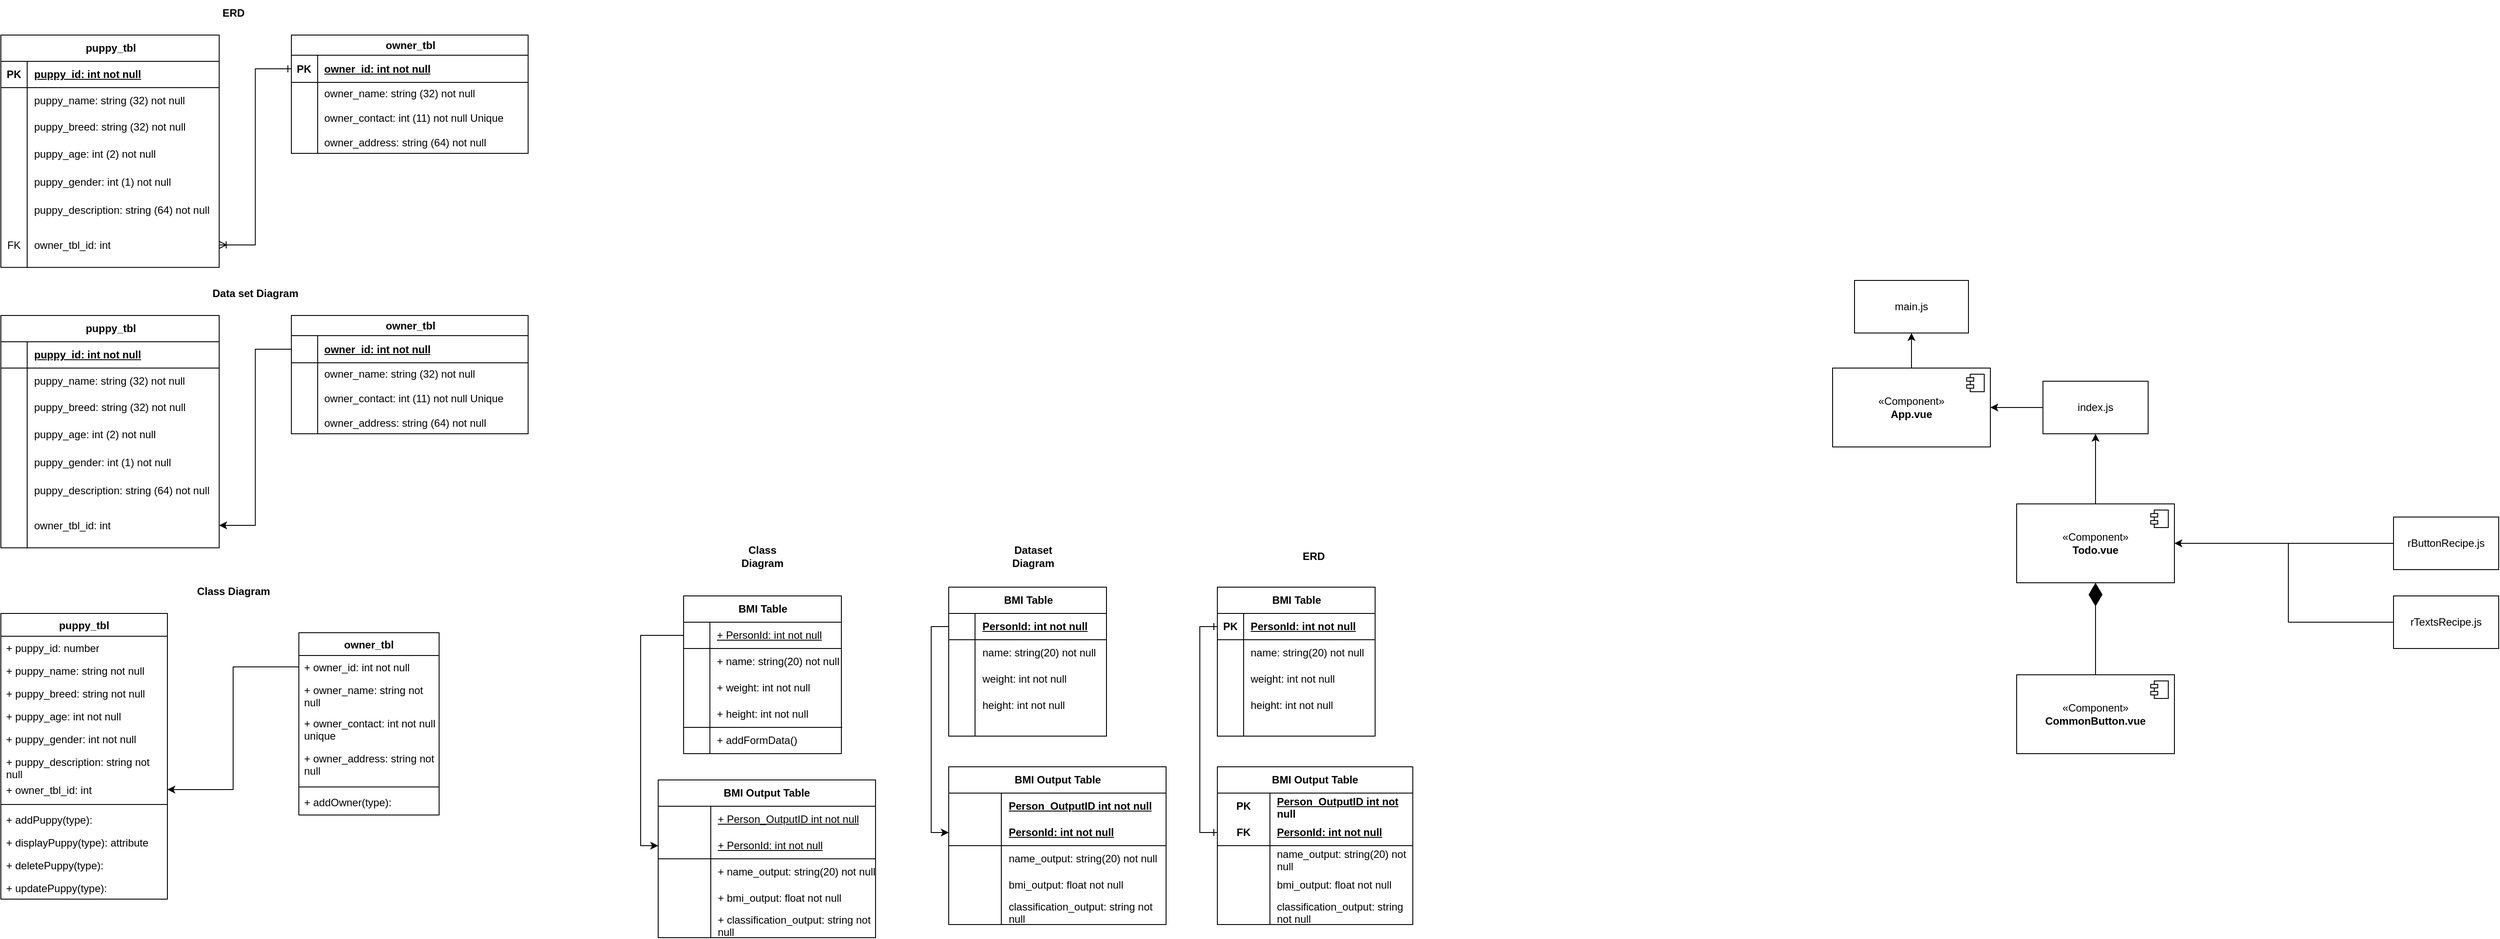 <mxfile version="24.8.6" pages="2">
  <diagram name="Page-1" id="ZFm0K5b6KUnPagZ73SPJ">
    <mxGraphModel dx="2253" dy="791" grid="1" gridSize="10" guides="1" tooltips="1" connect="1" arrows="1" fold="1" page="1" pageScale="1" pageWidth="827" pageHeight="1169" math="0" shadow="0">
      <root>
        <mxCell id="0" />
        <mxCell id="1" parent="0" />
        <mxCell id="DSBRGBkN_cT0Aw7xjU_L-8" style="edgeStyle=orthogonalEdgeStyle;rounded=0;orthogonalLoop=1;jettySize=auto;html=1;exitX=0.5;exitY=0;exitDx=0;exitDy=0;entryX=0.5;entryY=1;entryDx=0;entryDy=0;" parent="1" source="rvdnsQebios95YlR8L6v-1" target="DSBRGBkN_cT0Aw7xjU_L-5" edge="1">
          <mxGeometry relative="1" as="geometry" />
        </mxCell>
        <mxCell id="rvdnsQebios95YlR8L6v-1" value="«Component»&lt;br&gt;&lt;b&gt;Todo.vue&lt;/b&gt;" style="html=1;dropTarget=0;whiteSpace=wrap;" parent="1" vertex="1">
          <mxGeometry x="1570" y="635" width="180" height="90" as="geometry" />
        </mxCell>
        <mxCell id="rvdnsQebios95YlR8L6v-2" value="" style="shape=module;jettyWidth=8;jettyHeight=4;" parent="rvdnsQebios95YlR8L6v-1" vertex="1">
          <mxGeometry x="1" width="20" height="20" relative="1" as="geometry">
            <mxPoint x="-27" y="7" as="offset" />
          </mxGeometry>
        </mxCell>
        <mxCell id="rvdnsQebios95YlR8L6v-5" style="edgeStyle=orthogonalEdgeStyle;rounded=0;orthogonalLoop=1;jettySize=auto;html=1;exitX=0;exitY=0.5;exitDx=0;exitDy=0;entryX=1;entryY=0.5;entryDx=0;entryDy=0;" parent="1" target="rvdnsQebios95YlR8L6v-1" edge="1">
          <mxGeometry relative="1" as="geometry">
            <mxPoint x="2003" y="682.5" as="sourcePoint" />
            <Array as="points">
              <mxPoint x="2003" y="680" />
            </Array>
          </mxGeometry>
        </mxCell>
        <mxCell id="rvdnsQebios95YlR8L6v-3" value="rButtonRecipe.js" style="rounded=0;whiteSpace=wrap;html=1;" parent="1" vertex="1">
          <mxGeometry x="2000" y="650" width="120" height="60" as="geometry" />
        </mxCell>
        <mxCell id="rvdnsQebios95YlR8L6v-4" value="rTextsRecipe.js" style="rounded=0;whiteSpace=wrap;html=1;" parent="1" vertex="1">
          <mxGeometry x="2000" y="740" width="120" height="60" as="geometry" />
        </mxCell>
        <mxCell id="rvdnsQebios95YlR8L6v-7" value="" style="endArrow=none;html=1;rounded=0;" parent="1" edge="1">
          <mxGeometry width="50" height="50" relative="1" as="geometry">
            <mxPoint x="1880" y="770" as="sourcePoint" />
            <mxPoint x="1880" y="680" as="targetPoint" />
            <Array as="points">
              <mxPoint x="1880" y="730" />
            </Array>
          </mxGeometry>
        </mxCell>
        <mxCell id="rvdnsQebios95YlR8L6v-10" value="" style="endArrow=none;html=1;rounded=0;" parent="1" edge="1">
          <mxGeometry width="50" height="50" relative="1" as="geometry">
            <mxPoint x="1880" y="770" as="sourcePoint" />
            <mxPoint x="2000" y="770" as="targetPoint" />
          </mxGeometry>
        </mxCell>
        <mxCell id="rvdnsQebios95YlR8L6v-11" value="«Component»&lt;br&gt;&lt;b&gt;CommonButton.vue&lt;/b&gt;" style="html=1;dropTarget=0;whiteSpace=wrap;" parent="1" vertex="1">
          <mxGeometry x="1570" y="830" width="180" height="90" as="geometry" />
        </mxCell>
        <mxCell id="rvdnsQebios95YlR8L6v-12" value="" style="shape=module;jettyWidth=8;jettyHeight=4;" parent="rvdnsQebios95YlR8L6v-11" vertex="1">
          <mxGeometry x="1" width="20" height="20" relative="1" as="geometry">
            <mxPoint x="-27" y="7" as="offset" />
          </mxGeometry>
        </mxCell>
        <mxCell id="rvdnsQebios95YlR8L6v-14" value="" style="endArrow=diamondThin;endFill=1;endSize=24;html=1;rounded=0;exitX=0.5;exitY=0;exitDx=0;exitDy=0;entryX=0.5;entryY=1;entryDx=0;entryDy=0;" parent="1" source="rvdnsQebios95YlR8L6v-11" target="rvdnsQebios95YlR8L6v-1" edge="1">
          <mxGeometry width="160" relative="1" as="geometry">
            <mxPoint x="883" y="992.5" as="sourcePoint" />
            <mxPoint x="1043" y="992.5" as="targetPoint" />
          </mxGeometry>
        </mxCell>
        <mxCell id="rvdnsQebios95YlR8L6v-19" value="BMI Table" style="shape=table;startSize=30;container=1;collapsible=1;childLayout=tableLayout;fixedRows=1;rowLines=0;fontStyle=1;align=center;resizeLast=1;html=1;" parent="1" vertex="1">
          <mxGeometry x="658" y="730" width="180" height="170" as="geometry" />
        </mxCell>
        <mxCell id="rvdnsQebios95YlR8L6v-20" value="" style="shape=tableRow;horizontal=0;startSize=0;swimlaneHead=0;swimlaneBody=0;fillColor=none;collapsible=0;dropTarget=0;points=[[0,0.5],[1,0.5]];portConstraint=eastwest;top=0;left=0;right=0;bottom=1;" parent="rvdnsQebios95YlR8L6v-19" vertex="1">
          <mxGeometry y="30" width="180" height="30" as="geometry" />
        </mxCell>
        <mxCell id="rvdnsQebios95YlR8L6v-21" value="PK" style="shape=partialRectangle;connectable=0;fillColor=none;top=0;left=0;bottom=0;right=0;fontStyle=1;overflow=hidden;whiteSpace=wrap;html=1;" parent="rvdnsQebios95YlR8L6v-20" vertex="1">
          <mxGeometry width="30" height="30" as="geometry">
            <mxRectangle width="30" height="30" as="alternateBounds" />
          </mxGeometry>
        </mxCell>
        <mxCell id="rvdnsQebios95YlR8L6v-22" value="PersonId: int not null" style="shape=partialRectangle;connectable=0;fillColor=none;top=0;left=0;bottom=0;right=0;align=left;spacingLeft=6;fontStyle=5;overflow=hidden;whiteSpace=wrap;html=1;" parent="rvdnsQebios95YlR8L6v-20" vertex="1">
          <mxGeometry x="30" width="150" height="30" as="geometry">
            <mxRectangle width="150" height="30" as="alternateBounds" />
          </mxGeometry>
        </mxCell>
        <mxCell id="rvdnsQebios95YlR8L6v-23" value="" style="shape=tableRow;horizontal=0;startSize=0;swimlaneHead=0;swimlaneBody=0;fillColor=none;collapsible=0;dropTarget=0;points=[[0,0.5],[1,0.5]];portConstraint=eastwest;top=0;left=0;right=0;bottom=0;" parent="rvdnsQebios95YlR8L6v-19" vertex="1">
          <mxGeometry y="60" width="180" height="30" as="geometry" />
        </mxCell>
        <mxCell id="rvdnsQebios95YlR8L6v-24" value="" style="shape=partialRectangle;connectable=0;fillColor=none;top=0;left=0;bottom=0;right=0;editable=1;overflow=hidden;whiteSpace=wrap;html=1;" parent="rvdnsQebios95YlR8L6v-23" vertex="1">
          <mxGeometry width="30" height="30" as="geometry">
            <mxRectangle width="30" height="30" as="alternateBounds" />
          </mxGeometry>
        </mxCell>
        <mxCell id="rvdnsQebios95YlR8L6v-25" value="name: string(20) not null" style="shape=partialRectangle;connectable=0;fillColor=none;top=0;left=0;bottom=0;right=0;align=left;spacingLeft=6;overflow=hidden;whiteSpace=wrap;html=1;" parent="rvdnsQebios95YlR8L6v-23" vertex="1">
          <mxGeometry x="30" width="150" height="30" as="geometry">
            <mxRectangle width="150" height="30" as="alternateBounds" />
          </mxGeometry>
        </mxCell>
        <mxCell id="rvdnsQebios95YlR8L6v-26" value="" style="shape=tableRow;horizontal=0;startSize=0;swimlaneHead=0;swimlaneBody=0;fillColor=none;collapsible=0;dropTarget=0;points=[[0,0.5],[1,0.5]];portConstraint=eastwest;top=0;left=0;right=0;bottom=0;" parent="rvdnsQebios95YlR8L6v-19" vertex="1">
          <mxGeometry y="90" width="180" height="30" as="geometry" />
        </mxCell>
        <mxCell id="rvdnsQebios95YlR8L6v-27" value="" style="shape=partialRectangle;connectable=0;fillColor=none;top=0;left=0;bottom=0;right=0;editable=1;overflow=hidden;whiteSpace=wrap;html=1;" parent="rvdnsQebios95YlR8L6v-26" vertex="1">
          <mxGeometry width="30" height="30" as="geometry">
            <mxRectangle width="30" height="30" as="alternateBounds" />
          </mxGeometry>
        </mxCell>
        <mxCell id="rvdnsQebios95YlR8L6v-28" value="weight: int not null&amp;nbsp;" style="shape=partialRectangle;connectable=0;fillColor=none;top=0;left=0;bottom=0;right=0;align=left;spacingLeft=6;overflow=hidden;whiteSpace=wrap;html=1;" parent="rvdnsQebios95YlR8L6v-26" vertex="1">
          <mxGeometry x="30" width="150" height="30" as="geometry">
            <mxRectangle width="150" height="30" as="alternateBounds" />
          </mxGeometry>
        </mxCell>
        <mxCell id="rvdnsQebios95YlR8L6v-47" value="" style="shape=tableRow;horizontal=0;startSize=0;swimlaneHead=0;swimlaneBody=0;fillColor=none;collapsible=0;dropTarget=0;points=[[0,0.5],[1,0.5]];portConstraint=eastwest;top=0;left=0;right=0;bottom=0;" parent="rvdnsQebios95YlR8L6v-19" vertex="1">
          <mxGeometry y="120" width="180" height="30" as="geometry" />
        </mxCell>
        <mxCell id="rvdnsQebios95YlR8L6v-48" value="" style="shape=partialRectangle;connectable=0;fillColor=none;top=0;left=0;bottom=0;right=0;editable=1;overflow=hidden;whiteSpace=wrap;html=1;" parent="rvdnsQebios95YlR8L6v-47" vertex="1">
          <mxGeometry width="30" height="30" as="geometry">
            <mxRectangle width="30" height="30" as="alternateBounds" />
          </mxGeometry>
        </mxCell>
        <mxCell id="rvdnsQebios95YlR8L6v-49" value="height: int not null" style="shape=partialRectangle;connectable=0;fillColor=none;top=0;left=0;bottom=0;right=0;align=left;spacingLeft=6;overflow=hidden;whiteSpace=wrap;html=1;" parent="rvdnsQebios95YlR8L6v-47" vertex="1">
          <mxGeometry x="30" width="150" height="30" as="geometry">
            <mxRectangle width="150" height="30" as="alternateBounds" />
          </mxGeometry>
        </mxCell>
        <mxCell id="rvdnsQebios95YlR8L6v-29" value="" style="shape=tableRow;horizontal=0;startSize=0;swimlaneHead=0;swimlaneBody=0;fillColor=none;collapsible=0;dropTarget=0;points=[[0,0.5],[1,0.5]];portConstraint=eastwest;top=0;left=0;right=0;bottom=0;" parent="rvdnsQebios95YlR8L6v-19" vertex="1">
          <mxGeometry y="150" width="180" height="20" as="geometry" />
        </mxCell>
        <mxCell id="rvdnsQebios95YlR8L6v-30" value="" style="shape=partialRectangle;connectable=0;fillColor=none;top=0;left=0;bottom=0;right=0;editable=1;overflow=hidden;whiteSpace=wrap;html=1;" parent="rvdnsQebios95YlR8L6v-29" vertex="1">
          <mxGeometry width="30" height="20" as="geometry">
            <mxRectangle width="30" height="20" as="alternateBounds" />
          </mxGeometry>
        </mxCell>
        <mxCell id="rvdnsQebios95YlR8L6v-31" value="" style="shape=partialRectangle;connectable=0;fillColor=none;top=0;left=0;bottom=0;right=0;align=left;spacingLeft=6;overflow=hidden;whiteSpace=wrap;html=1;" parent="rvdnsQebios95YlR8L6v-29" vertex="1">
          <mxGeometry x="30" width="150" height="20" as="geometry">
            <mxRectangle width="150" height="20" as="alternateBounds" />
          </mxGeometry>
        </mxCell>
        <mxCell id="rvdnsQebios95YlR8L6v-51" style="edgeStyle=orthogonalEdgeStyle;rounded=0;orthogonalLoop=1;jettySize=auto;html=1;exitX=0;exitY=0.5;exitDx=0;exitDy=0;entryX=0;entryY=0.5;entryDx=0;entryDy=0;startArrow=ERone;startFill=0;endArrow=ERone;endFill=0;" parent="1" source="rvdnsQebios95YlR8L6v-20" target="DSBRGBkN_cT0Aw7xjU_L-19" edge="1">
          <mxGeometry relative="1" as="geometry">
            <mxPoint x="647" y="995" as="targetPoint" />
          </mxGeometry>
        </mxCell>
        <mxCell id="rvdnsQebios95YlR8L6v-75" value="BMI Table" style="shape=table;startSize=30;container=1;collapsible=1;childLayout=tableLayout;fixedRows=1;rowLines=0;fontStyle=1;align=center;resizeLast=1;html=1;" parent="1" vertex="1">
          <mxGeometry x="351.5" y="730" width="180" height="170" as="geometry" />
        </mxCell>
        <mxCell id="rvdnsQebios95YlR8L6v-76" value="" style="shape=tableRow;horizontal=0;startSize=0;swimlaneHead=0;swimlaneBody=0;fillColor=none;collapsible=0;dropTarget=0;points=[[0,0.5],[1,0.5]];portConstraint=eastwest;top=0;left=0;right=0;bottom=1;" parent="rvdnsQebios95YlR8L6v-75" vertex="1">
          <mxGeometry y="30" width="180" height="30" as="geometry" />
        </mxCell>
        <mxCell id="rvdnsQebios95YlR8L6v-77" value="" style="shape=partialRectangle;connectable=0;fillColor=none;top=0;left=0;bottom=0;right=0;fontStyle=1;overflow=hidden;whiteSpace=wrap;html=1;" parent="rvdnsQebios95YlR8L6v-76" vertex="1">
          <mxGeometry width="30" height="30" as="geometry">
            <mxRectangle width="30" height="30" as="alternateBounds" />
          </mxGeometry>
        </mxCell>
        <mxCell id="rvdnsQebios95YlR8L6v-78" value="PersonId: int not null" style="shape=partialRectangle;connectable=0;fillColor=none;top=0;left=0;bottom=0;right=0;align=left;spacingLeft=6;fontStyle=5;overflow=hidden;whiteSpace=wrap;html=1;" parent="rvdnsQebios95YlR8L6v-76" vertex="1">
          <mxGeometry x="30" width="150" height="30" as="geometry">
            <mxRectangle width="150" height="30" as="alternateBounds" />
          </mxGeometry>
        </mxCell>
        <mxCell id="rvdnsQebios95YlR8L6v-79" value="" style="shape=tableRow;horizontal=0;startSize=0;swimlaneHead=0;swimlaneBody=0;fillColor=none;collapsible=0;dropTarget=0;points=[[0,0.5],[1,0.5]];portConstraint=eastwest;top=0;left=0;right=0;bottom=0;" parent="rvdnsQebios95YlR8L6v-75" vertex="1">
          <mxGeometry y="60" width="180" height="30" as="geometry" />
        </mxCell>
        <mxCell id="rvdnsQebios95YlR8L6v-80" value="" style="shape=partialRectangle;connectable=0;fillColor=none;top=0;left=0;bottom=0;right=0;editable=1;overflow=hidden;whiteSpace=wrap;html=1;" parent="rvdnsQebios95YlR8L6v-79" vertex="1">
          <mxGeometry width="30" height="30" as="geometry">
            <mxRectangle width="30" height="30" as="alternateBounds" />
          </mxGeometry>
        </mxCell>
        <mxCell id="rvdnsQebios95YlR8L6v-81" value="name: string(20) not null" style="shape=partialRectangle;connectable=0;fillColor=none;top=0;left=0;bottom=0;right=0;align=left;spacingLeft=6;overflow=hidden;whiteSpace=wrap;html=1;" parent="rvdnsQebios95YlR8L6v-79" vertex="1">
          <mxGeometry x="30" width="150" height="30" as="geometry">
            <mxRectangle width="150" height="30" as="alternateBounds" />
          </mxGeometry>
        </mxCell>
        <mxCell id="rvdnsQebios95YlR8L6v-82" value="" style="shape=tableRow;horizontal=0;startSize=0;swimlaneHead=0;swimlaneBody=0;fillColor=none;collapsible=0;dropTarget=0;points=[[0,0.5],[1,0.5]];portConstraint=eastwest;top=0;left=0;right=0;bottom=0;" parent="rvdnsQebios95YlR8L6v-75" vertex="1">
          <mxGeometry y="90" width="180" height="30" as="geometry" />
        </mxCell>
        <mxCell id="rvdnsQebios95YlR8L6v-83" value="" style="shape=partialRectangle;connectable=0;fillColor=none;top=0;left=0;bottom=0;right=0;editable=1;overflow=hidden;whiteSpace=wrap;html=1;" parent="rvdnsQebios95YlR8L6v-82" vertex="1">
          <mxGeometry width="30" height="30" as="geometry">
            <mxRectangle width="30" height="30" as="alternateBounds" />
          </mxGeometry>
        </mxCell>
        <mxCell id="rvdnsQebios95YlR8L6v-84" value="weight: int not null&amp;nbsp;" style="shape=partialRectangle;connectable=0;fillColor=none;top=0;left=0;bottom=0;right=0;align=left;spacingLeft=6;overflow=hidden;whiteSpace=wrap;html=1;" parent="rvdnsQebios95YlR8L6v-82" vertex="1">
          <mxGeometry x="30" width="150" height="30" as="geometry">
            <mxRectangle width="150" height="30" as="alternateBounds" />
          </mxGeometry>
        </mxCell>
        <mxCell id="rvdnsQebios95YlR8L6v-85" value="" style="shape=tableRow;horizontal=0;startSize=0;swimlaneHead=0;swimlaneBody=0;fillColor=none;collapsible=0;dropTarget=0;points=[[0,0.5],[1,0.5]];portConstraint=eastwest;top=0;left=0;right=0;bottom=0;" parent="rvdnsQebios95YlR8L6v-75" vertex="1">
          <mxGeometry y="120" width="180" height="30" as="geometry" />
        </mxCell>
        <mxCell id="rvdnsQebios95YlR8L6v-86" value="" style="shape=partialRectangle;connectable=0;fillColor=none;top=0;left=0;bottom=0;right=0;editable=1;overflow=hidden;whiteSpace=wrap;html=1;" parent="rvdnsQebios95YlR8L6v-85" vertex="1">
          <mxGeometry width="30" height="30" as="geometry">
            <mxRectangle width="30" height="30" as="alternateBounds" />
          </mxGeometry>
        </mxCell>
        <mxCell id="rvdnsQebios95YlR8L6v-87" value="height: int not null" style="shape=partialRectangle;connectable=0;fillColor=none;top=0;left=0;bottom=0;right=0;align=left;spacingLeft=6;overflow=hidden;whiteSpace=wrap;html=1;" parent="rvdnsQebios95YlR8L6v-85" vertex="1">
          <mxGeometry x="30" width="150" height="30" as="geometry">
            <mxRectangle width="150" height="30" as="alternateBounds" />
          </mxGeometry>
        </mxCell>
        <mxCell id="rvdnsQebios95YlR8L6v-88" value="" style="shape=tableRow;horizontal=0;startSize=0;swimlaneHead=0;swimlaneBody=0;fillColor=none;collapsible=0;dropTarget=0;points=[[0,0.5],[1,0.5]];portConstraint=eastwest;top=0;left=0;right=0;bottom=0;" parent="rvdnsQebios95YlR8L6v-75" vertex="1">
          <mxGeometry y="150" width="180" height="20" as="geometry" />
        </mxCell>
        <mxCell id="rvdnsQebios95YlR8L6v-89" value="" style="shape=partialRectangle;connectable=0;fillColor=none;top=0;left=0;bottom=0;right=0;editable=1;overflow=hidden;whiteSpace=wrap;html=1;" parent="rvdnsQebios95YlR8L6v-88" vertex="1">
          <mxGeometry width="30" height="20" as="geometry">
            <mxRectangle width="30" height="20" as="alternateBounds" />
          </mxGeometry>
        </mxCell>
        <mxCell id="rvdnsQebios95YlR8L6v-90" value="" style="shape=partialRectangle;connectable=0;fillColor=none;top=0;left=0;bottom=0;right=0;align=left;spacingLeft=6;overflow=hidden;whiteSpace=wrap;html=1;" parent="rvdnsQebios95YlR8L6v-88" vertex="1">
          <mxGeometry x="30" width="150" height="20" as="geometry">
            <mxRectangle width="150" height="20" as="alternateBounds" />
          </mxGeometry>
        </mxCell>
        <mxCell id="rvdnsQebios95YlR8L6v-133" value="&lt;b&gt;ERD&lt;/b&gt;" style="text;html=1;align=center;verticalAlign=middle;whiteSpace=wrap;rounded=0;" parent="1" vertex="1">
          <mxGeometry x="728" y="680" width="80" height="30" as="geometry" />
        </mxCell>
        <mxCell id="rvdnsQebios95YlR8L6v-134" value="&lt;b&gt;Dataset Diagram&lt;/b&gt;" style="text;html=1;align=center;verticalAlign=middle;whiteSpace=wrap;rounded=0;" parent="1" vertex="1">
          <mxGeometry x="408" y="680" width="80" height="30" as="geometry" />
        </mxCell>
        <mxCell id="rvdnsQebios95YlR8L6v-135" value="&lt;b&gt;Class Diagram&lt;/b&gt;" style="text;html=1;align=center;verticalAlign=middle;whiteSpace=wrap;rounded=0;" parent="1" vertex="1">
          <mxGeometry x="99" y="680" width="80" height="30" as="geometry" />
        </mxCell>
        <mxCell id="DSBRGBkN_cT0Aw7xjU_L-1" value="«Component»&lt;br&gt;&lt;b&gt;App.vue&lt;/b&gt;" style="html=1;dropTarget=0;whiteSpace=wrap;" parent="1" vertex="1">
          <mxGeometry x="1360" y="480" width="180" height="90" as="geometry" />
        </mxCell>
        <mxCell id="DSBRGBkN_cT0Aw7xjU_L-2" value="" style="shape=module;jettyWidth=8;jettyHeight=4;" parent="DSBRGBkN_cT0Aw7xjU_L-1" vertex="1">
          <mxGeometry x="1" width="20" height="20" relative="1" as="geometry">
            <mxPoint x="-27" y="7" as="offset" />
          </mxGeometry>
        </mxCell>
        <mxCell id="DSBRGBkN_cT0Aw7xjU_L-4" value="main.js" style="rounded=0;whiteSpace=wrap;html=1;" parent="1" vertex="1">
          <mxGeometry x="1385" y="380" width="130" height="60" as="geometry" />
        </mxCell>
        <mxCell id="DSBRGBkN_cT0Aw7xjU_L-7" style="edgeStyle=orthogonalEdgeStyle;rounded=0;orthogonalLoop=1;jettySize=auto;html=1;exitX=0;exitY=0.5;exitDx=0;exitDy=0;entryX=1;entryY=0.5;entryDx=0;entryDy=0;" parent="1" source="DSBRGBkN_cT0Aw7xjU_L-5" target="DSBRGBkN_cT0Aw7xjU_L-1" edge="1">
          <mxGeometry relative="1" as="geometry" />
        </mxCell>
        <mxCell id="DSBRGBkN_cT0Aw7xjU_L-5" value="index.js" style="rounded=0;whiteSpace=wrap;html=1;" parent="1" vertex="1">
          <mxGeometry x="1600" y="495" width="120" height="60" as="geometry" />
        </mxCell>
        <mxCell id="DSBRGBkN_cT0Aw7xjU_L-6" value="" style="endArrow=classic;html=1;rounded=0;exitX=0.5;exitY=0;exitDx=0;exitDy=0;entryX=0.5;entryY=1;entryDx=0;entryDy=0;" parent="1" source="DSBRGBkN_cT0Aw7xjU_L-1" target="DSBRGBkN_cT0Aw7xjU_L-4" edge="1">
          <mxGeometry width="50" height="50" relative="1" as="geometry">
            <mxPoint x="1560" y="650" as="sourcePoint" />
            <mxPoint x="1610" y="600" as="targetPoint" />
          </mxGeometry>
        </mxCell>
        <mxCell id="DSBRGBkN_cT0Aw7xjU_L-15" value="&lt;span style=&quot;text-wrap-mode: nowrap;&quot;&gt;BMI Output Table&lt;/span&gt;" style="shape=table;startSize=30;container=1;collapsible=1;childLayout=tableLayout;fixedRows=1;rowLines=0;fontStyle=1;align=center;resizeLast=1;html=1;whiteSpace=wrap;" parent="1" vertex="1">
          <mxGeometry x="658" y="935" width="223" height="180" as="geometry" />
        </mxCell>
        <mxCell id="DSBRGBkN_cT0Aw7xjU_L-16" value="" style="shape=tableRow;horizontal=0;startSize=0;swimlaneHead=0;swimlaneBody=0;fillColor=none;collapsible=0;dropTarget=0;points=[[0,0.5],[1,0.5]];portConstraint=eastwest;top=0;left=0;right=0;bottom=0;html=1;" parent="DSBRGBkN_cT0Aw7xjU_L-15" vertex="1">
          <mxGeometry y="30" width="223" height="30" as="geometry" />
        </mxCell>
        <mxCell id="DSBRGBkN_cT0Aw7xjU_L-17" value="PK" style="shape=partialRectangle;connectable=0;fillColor=none;top=0;left=0;bottom=0;right=0;fontStyle=1;overflow=hidden;html=1;whiteSpace=wrap;" parent="DSBRGBkN_cT0Aw7xjU_L-16" vertex="1">
          <mxGeometry width="60" height="30" as="geometry">
            <mxRectangle width="60" height="30" as="alternateBounds" />
          </mxGeometry>
        </mxCell>
        <mxCell id="DSBRGBkN_cT0Aw7xjU_L-18" value="Person_OutputID int not null" style="shape=partialRectangle;connectable=0;fillColor=none;top=0;left=0;bottom=0;right=0;align=left;spacingLeft=6;fontStyle=5;overflow=hidden;html=1;whiteSpace=wrap;" parent="DSBRGBkN_cT0Aw7xjU_L-16" vertex="1">
          <mxGeometry x="60" width="163" height="30" as="geometry">
            <mxRectangle width="163" height="30" as="alternateBounds" />
          </mxGeometry>
        </mxCell>
        <mxCell id="DSBRGBkN_cT0Aw7xjU_L-19" value="" style="shape=tableRow;horizontal=0;startSize=0;swimlaneHead=0;swimlaneBody=0;fillColor=none;collapsible=0;dropTarget=0;points=[[0,0.5],[1,0.5]];portConstraint=eastwest;top=0;left=0;right=0;bottom=1;html=1;" parent="DSBRGBkN_cT0Aw7xjU_L-15" vertex="1">
          <mxGeometry y="60" width="223" height="30" as="geometry" />
        </mxCell>
        <mxCell id="DSBRGBkN_cT0Aw7xjU_L-20" value="FK" style="shape=partialRectangle;connectable=0;fillColor=none;top=0;left=0;bottom=0;right=0;fontStyle=1;overflow=hidden;html=1;whiteSpace=wrap;" parent="DSBRGBkN_cT0Aw7xjU_L-19" vertex="1">
          <mxGeometry width="60" height="30" as="geometry">
            <mxRectangle width="60" height="30" as="alternateBounds" />
          </mxGeometry>
        </mxCell>
        <mxCell id="DSBRGBkN_cT0Aw7xjU_L-21" value="PersonId: int not null" style="shape=partialRectangle;connectable=0;fillColor=none;top=0;left=0;bottom=0;right=0;align=left;spacingLeft=6;fontStyle=5;overflow=hidden;html=1;whiteSpace=wrap;" parent="DSBRGBkN_cT0Aw7xjU_L-19" vertex="1">
          <mxGeometry x="60" width="163" height="30" as="geometry">
            <mxRectangle width="163" height="30" as="alternateBounds" />
          </mxGeometry>
        </mxCell>
        <mxCell id="DSBRGBkN_cT0Aw7xjU_L-22" value="" style="shape=tableRow;horizontal=0;startSize=0;swimlaneHead=0;swimlaneBody=0;fillColor=none;collapsible=0;dropTarget=0;points=[[0,0.5],[1,0.5]];portConstraint=eastwest;top=0;left=0;right=0;bottom=0;html=1;" parent="DSBRGBkN_cT0Aw7xjU_L-15" vertex="1">
          <mxGeometry y="90" width="223" height="30" as="geometry" />
        </mxCell>
        <mxCell id="DSBRGBkN_cT0Aw7xjU_L-23" value="" style="shape=partialRectangle;connectable=0;fillColor=none;top=0;left=0;bottom=0;right=0;editable=1;overflow=hidden;html=1;whiteSpace=wrap;" parent="DSBRGBkN_cT0Aw7xjU_L-22" vertex="1">
          <mxGeometry width="60" height="30" as="geometry">
            <mxRectangle width="60" height="30" as="alternateBounds" />
          </mxGeometry>
        </mxCell>
        <mxCell id="DSBRGBkN_cT0Aw7xjU_L-24" value="name_output: string(20) not null" style="shape=partialRectangle;connectable=0;fillColor=none;top=0;left=0;bottom=0;right=0;align=left;spacingLeft=6;overflow=hidden;html=1;whiteSpace=wrap;" parent="DSBRGBkN_cT0Aw7xjU_L-22" vertex="1">
          <mxGeometry x="60" width="163" height="30" as="geometry">
            <mxRectangle width="163" height="30" as="alternateBounds" />
          </mxGeometry>
        </mxCell>
        <mxCell id="DSBRGBkN_cT0Aw7xjU_L-25" value="" style="shape=tableRow;horizontal=0;startSize=0;swimlaneHead=0;swimlaneBody=0;fillColor=none;collapsible=0;dropTarget=0;points=[[0,0.5],[1,0.5]];portConstraint=eastwest;top=0;left=0;right=0;bottom=0;html=1;" parent="DSBRGBkN_cT0Aw7xjU_L-15" vertex="1">
          <mxGeometry y="120" width="223" height="30" as="geometry" />
        </mxCell>
        <mxCell id="DSBRGBkN_cT0Aw7xjU_L-26" value="" style="shape=partialRectangle;connectable=0;fillColor=none;top=0;left=0;bottom=0;right=0;editable=1;overflow=hidden;html=1;whiteSpace=wrap;" parent="DSBRGBkN_cT0Aw7xjU_L-25" vertex="1">
          <mxGeometry width="60" height="30" as="geometry">
            <mxRectangle width="60" height="30" as="alternateBounds" />
          </mxGeometry>
        </mxCell>
        <mxCell id="DSBRGBkN_cT0Aw7xjU_L-27" value="bmi_output: float not null&amp;nbsp;" style="shape=partialRectangle;connectable=0;fillColor=none;top=0;left=0;bottom=0;right=0;align=left;spacingLeft=6;overflow=hidden;html=1;whiteSpace=wrap;" parent="DSBRGBkN_cT0Aw7xjU_L-25" vertex="1">
          <mxGeometry x="60" width="163" height="30" as="geometry">
            <mxRectangle width="163" height="30" as="alternateBounds" />
          </mxGeometry>
        </mxCell>
        <mxCell id="DSBRGBkN_cT0Aw7xjU_L-28" value="" style="shape=tableRow;horizontal=0;startSize=0;swimlaneHead=0;swimlaneBody=0;fillColor=none;collapsible=0;dropTarget=0;points=[[0,0.5],[1,0.5]];portConstraint=eastwest;top=0;left=0;right=0;bottom=0;html=1;" parent="DSBRGBkN_cT0Aw7xjU_L-15" vertex="1">
          <mxGeometry y="150" width="223" height="30" as="geometry" />
        </mxCell>
        <mxCell id="DSBRGBkN_cT0Aw7xjU_L-29" value="" style="shape=partialRectangle;connectable=0;fillColor=none;top=0;left=0;bottom=0;right=0;editable=1;overflow=hidden;html=1;whiteSpace=wrap;" parent="DSBRGBkN_cT0Aw7xjU_L-28" vertex="1">
          <mxGeometry width="60" height="30" as="geometry">
            <mxRectangle width="60" height="30" as="alternateBounds" />
          </mxGeometry>
        </mxCell>
        <mxCell id="DSBRGBkN_cT0Aw7xjU_L-30" value="classification_output: string not null" style="shape=partialRectangle;connectable=0;fillColor=none;top=0;left=0;bottom=0;right=0;align=left;spacingLeft=6;overflow=hidden;html=1;whiteSpace=wrap;" parent="DSBRGBkN_cT0Aw7xjU_L-28" vertex="1">
          <mxGeometry x="60" width="163" height="30" as="geometry">
            <mxRectangle width="163" height="30" as="alternateBounds" />
          </mxGeometry>
        </mxCell>
        <mxCell id="DSBRGBkN_cT0Aw7xjU_L-31" value="&lt;span style=&quot;text-wrap-mode: nowrap;&quot;&gt;BMI Output Table&lt;/span&gt;" style="shape=table;startSize=30;container=1;collapsible=1;childLayout=tableLayout;fixedRows=1;rowLines=0;fontStyle=1;align=center;resizeLast=1;html=1;whiteSpace=wrap;" parent="1" vertex="1">
          <mxGeometry x="351.5" y="935" width="248" height="180" as="geometry" />
        </mxCell>
        <mxCell id="DSBRGBkN_cT0Aw7xjU_L-32" value="" style="shape=tableRow;horizontal=0;startSize=0;swimlaneHead=0;swimlaneBody=0;fillColor=none;collapsible=0;dropTarget=0;points=[[0,0.5],[1,0.5]];portConstraint=eastwest;top=0;left=0;right=0;bottom=0;html=1;" parent="DSBRGBkN_cT0Aw7xjU_L-31" vertex="1">
          <mxGeometry y="30" width="248" height="30" as="geometry" />
        </mxCell>
        <mxCell id="DSBRGBkN_cT0Aw7xjU_L-33" value="" style="shape=partialRectangle;connectable=0;fillColor=none;top=0;left=0;bottom=0;right=0;fontStyle=1;overflow=hidden;html=1;whiteSpace=wrap;" parent="DSBRGBkN_cT0Aw7xjU_L-32" vertex="1">
          <mxGeometry width="60" height="30" as="geometry">
            <mxRectangle width="60" height="30" as="alternateBounds" />
          </mxGeometry>
        </mxCell>
        <mxCell id="DSBRGBkN_cT0Aw7xjU_L-34" value="Person_OutputID int not null" style="shape=partialRectangle;connectable=0;fillColor=none;top=0;left=0;bottom=0;right=0;align=left;spacingLeft=6;fontStyle=5;overflow=hidden;html=1;whiteSpace=wrap;" parent="DSBRGBkN_cT0Aw7xjU_L-32" vertex="1">
          <mxGeometry x="60" width="188" height="30" as="geometry">
            <mxRectangle width="188" height="30" as="alternateBounds" />
          </mxGeometry>
        </mxCell>
        <mxCell id="DSBRGBkN_cT0Aw7xjU_L-35" value="" style="shape=tableRow;horizontal=0;startSize=0;swimlaneHead=0;swimlaneBody=0;fillColor=none;collapsible=0;dropTarget=0;points=[[0,0.5],[1,0.5]];portConstraint=eastwest;top=0;left=0;right=0;bottom=1;html=1;" parent="DSBRGBkN_cT0Aw7xjU_L-31" vertex="1">
          <mxGeometry y="60" width="248" height="30" as="geometry" />
        </mxCell>
        <mxCell id="DSBRGBkN_cT0Aw7xjU_L-36" value="" style="shape=partialRectangle;connectable=0;fillColor=none;top=0;left=0;bottom=0;right=0;fontStyle=1;overflow=hidden;html=1;whiteSpace=wrap;" parent="DSBRGBkN_cT0Aw7xjU_L-35" vertex="1">
          <mxGeometry width="60" height="30" as="geometry">
            <mxRectangle width="60" height="30" as="alternateBounds" />
          </mxGeometry>
        </mxCell>
        <mxCell id="DSBRGBkN_cT0Aw7xjU_L-37" value="PersonId: int not null" style="shape=partialRectangle;connectable=0;fillColor=none;top=0;left=0;bottom=0;right=0;align=left;spacingLeft=6;fontStyle=5;overflow=hidden;html=1;whiteSpace=wrap;" parent="DSBRGBkN_cT0Aw7xjU_L-35" vertex="1">
          <mxGeometry x="60" width="188" height="30" as="geometry">
            <mxRectangle width="188" height="30" as="alternateBounds" />
          </mxGeometry>
        </mxCell>
        <mxCell id="DSBRGBkN_cT0Aw7xjU_L-38" value="" style="shape=tableRow;horizontal=0;startSize=0;swimlaneHead=0;swimlaneBody=0;fillColor=none;collapsible=0;dropTarget=0;points=[[0,0.5],[1,0.5]];portConstraint=eastwest;top=0;left=0;right=0;bottom=0;html=1;" parent="DSBRGBkN_cT0Aw7xjU_L-31" vertex="1">
          <mxGeometry y="90" width="248" height="30" as="geometry" />
        </mxCell>
        <mxCell id="DSBRGBkN_cT0Aw7xjU_L-39" value="" style="shape=partialRectangle;connectable=0;fillColor=none;top=0;left=0;bottom=0;right=0;editable=1;overflow=hidden;html=1;whiteSpace=wrap;" parent="DSBRGBkN_cT0Aw7xjU_L-38" vertex="1">
          <mxGeometry width="60" height="30" as="geometry">
            <mxRectangle width="60" height="30" as="alternateBounds" />
          </mxGeometry>
        </mxCell>
        <mxCell id="DSBRGBkN_cT0Aw7xjU_L-40" value="name_output: string(20) not null" style="shape=partialRectangle;connectable=0;fillColor=none;top=0;left=0;bottom=0;right=0;align=left;spacingLeft=6;overflow=hidden;html=1;whiteSpace=wrap;" parent="DSBRGBkN_cT0Aw7xjU_L-38" vertex="1">
          <mxGeometry x="60" width="188" height="30" as="geometry">
            <mxRectangle width="188" height="30" as="alternateBounds" />
          </mxGeometry>
        </mxCell>
        <mxCell id="DSBRGBkN_cT0Aw7xjU_L-41" value="" style="shape=tableRow;horizontal=0;startSize=0;swimlaneHead=0;swimlaneBody=0;fillColor=none;collapsible=0;dropTarget=0;points=[[0,0.5],[1,0.5]];portConstraint=eastwest;top=0;left=0;right=0;bottom=0;html=1;" parent="DSBRGBkN_cT0Aw7xjU_L-31" vertex="1">
          <mxGeometry y="120" width="248" height="30" as="geometry" />
        </mxCell>
        <mxCell id="DSBRGBkN_cT0Aw7xjU_L-42" value="" style="shape=partialRectangle;connectable=0;fillColor=none;top=0;left=0;bottom=0;right=0;editable=1;overflow=hidden;html=1;whiteSpace=wrap;" parent="DSBRGBkN_cT0Aw7xjU_L-41" vertex="1">
          <mxGeometry width="60" height="30" as="geometry">
            <mxRectangle width="60" height="30" as="alternateBounds" />
          </mxGeometry>
        </mxCell>
        <mxCell id="DSBRGBkN_cT0Aw7xjU_L-43" value="bmi_output: float not null&amp;nbsp;" style="shape=partialRectangle;connectable=0;fillColor=none;top=0;left=0;bottom=0;right=0;align=left;spacingLeft=6;overflow=hidden;html=1;whiteSpace=wrap;" parent="DSBRGBkN_cT0Aw7xjU_L-41" vertex="1">
          <mxGeometry x="60" width="188" height="30" as="geometry">
            <mxRectangle width="188" height="30" as="alternateBounds" />
          </mxGeometry>
        </mxCell>
        <mxCell id="DSBRGBkN_cT0Aw7xjU_L-44" value="" style="shape=tableRow;horizontal=0;startSize=0;swimlaneHead=0;swimlaneBody=0;fillColor=none;collapsible=0;dropTarget=0;points=[[0,0.5],[1,0.5]];portConstraint=eastwest;top=0;left=0;right=0;bottom=0;html=1;" parent="DSBRGBkN_cT0Aw7xjU_L-31" vertex="1">
          <mxGeometry y="150" width="248" height="30" as="geometry" />
        </mxCell>
        <mxCell id="DSBRGBkN_cT0Aw7xjU_L-45" value="" style="shape=partialRectangle;connectable=0;fillColor=none;top=0;left=0;bottom=0;right=0;editable=1;overflow=hidden;html=1;whiteSpace=wrap;" parent="DSBRGBkN_cT0Aw7xjU_L-44" vertex="1">
          <mxGeometry width="60" height="30" as="geometry">
            <mxRectangle width="60" height="30" as="alternateBounds" />
          </mxGeometry>
        </mxCell>
        <mxCell id="DSBRGBkN_cT0Aw7xjU_L-46" value="classification_output: string not null" style="shape=partialRectangle;connectable=0;fillColor=none;top=0;left=0;bottom=0;right=0;align=left;spacingLeft=6;overflow=hidden;html=1;whiteSpace=wrap;" parent="DSBRGBkN_cT0Aw7xjU_L-44" vertex="1">
          <mxGeometry x="60" width="188" height="30" as="geometry">
            <mxRectangle width="188" height="30" as="alternateBounds" />
          </mxGeometry>
        </mxCell>
        <mxCell id="DSBRGBkN_cT0Aw7xjU_L-47" value="BMI Table" style="shape=table;startSize=30;container=1;collapsible=1;childLayout=tableLayout;fixedRows=1;rowLines=0;fontStyle=1;align=center;resizeLast=1;html=1;" parent="1" vertex="1">
          <mxGeometry x="49" y="740" width="180" height="180" as="geometry" />
        </mxCell>
        <mxCell id="DSBRGBkN_cT0Aw7xjU_L-48" value="" style="shape=tableRow;horizontal=0;startSize=0;swimlaneHead=0;swimlaneBody=0;fillColor=none;collapsible=0;dropTarget=0;points=[[0,0.5],[1,0.5]];portConstraint=eastwest;top=0;left=0;right=0;bottom=1;" parent="DSBRGBkN_cT0Aw7xjU_L-47" vertex="1">
          <mxGeometry y="30" width="180" height="30" as="geometry" />
        </mxCell>
        <mxCell id="DSBRGBkN_cT0Aw7xjU_L-49" value="" style="shape=partialRectangle;connectable=0;fillColor=none;top=0;left=0;bottom=0;right=0;fontStyle=1;overflow=hidden;whiteSpace=wrap;html=1;" parent="DSBRGBkN_cT0Aw7xjU_L-48" vertex="1">
          <mxGeometry width="30" height="30" as="geometry">
            <mxRectangle width="30" height="30" as="alternateBounds" />
          </mxGeometry>
        </mxCell>
        <mxCell id="DSBRGBkN_cT0Aw7xjU_L-50" value="+ PersonId: int not null" style="shape=partialRectangle;connectable=0;fillColor=none;top=0;left=0;bottom=0;right=0;align=left;spacingLeft=6;fontStyle=4;overflow=hidden;whiteSpace=wrap;html=1;" parent="DSBRGBkN_cT0Aw7xjU_L-48" vertex="1">
          <mxGeometry x="30" width="150" height="30" as="geometry">
            <mxRectangle width="150" height="30" as="alternateBounds" />
          </mxGeometry>
        </mxCell>
        <mxCell id="DSBRGBkN_cT0Aw7xjU_L-51" value="" style="shape=tableRow;horizontal=0;startSize=0;swimlaneHead=0;swimlaneBody=0;fillColor=none;collapsible=0;dropTarget=0;points=[[0,0.5],[1,0.5]];portConstraint=eastwest;top=0;left=0;right=0;bottom=0;" parent="DSBRGBkN_cT0Aw7xjU_L-47" vertex="1">
          <mxGeometry y="60" width="180" height="30" as="geometry" />
        </mxCell>
        <mxCell id="DSBRGBkN_cT0Aw7xjU_L-52" value="" style="shape=partialRectangle;connectable=0;fillColor=none;top=0;left=0;bottom=0;right=0;editable=1;overflow=hidden;whiteSpace=wrap;html=1;" parent="DSBRGBkN_cT0Aw7xjU_L-51" vertex="1">
          <mxGeometry width="30" height="30" as="geometry">
            <mxRectangle width="30" height="30" as="alternateBounds" />
          </mxGeometry>
        </mxCell>
        <mxCell id="DSBRGBkN_cT0Aw7xjU_L-53" value="+&amp;nbsp;name: string(20) not null" style="shape=partialRectangle;connectable=0;fillColor=none;top=0;left=0;bottom=0;right=0;align=left;spacingLeft=6;overflow=hidden;whiteSpace=wrap;html=1;" parent="DSBRGBkN_cT0Aw7xjU_L-51" vertex="1">
          <mxGeometry x="30" width="150" height="30" as="geometry">
            <mxRectangle width="150" height="30" as="alternateBounds" />
          </mxGeometry>
        </mxCell>
        <mxCell id="DSBRGBkN_cT0Aw7xjU_L-54" value="" style="shape=tableRow;horizontal=0;startSize=0;swimlaneHead=0;swimlaneBody=0;fillColor=none;collapsible=0;dropTarget=0;points=[[0,0.5],[1,0.5]];portConstraint=eastwest;top=0;left=0;right=0;bottom=0;" parent="DSBRGBkN_cT0Aw7xjU_L-47" vertex="1">
          <mxGeometry y="90" width="180" height="30" as="geometry" />
        </mxCell>
        <mxCell id="DSBRGBkN_cT0Aw7xjU_L-55" value="" style="shape=partialRectangle;connectable=0;fillColor=none;top=0;left=0;bottom=0;right=0;editable=1;overflow=hidden;whiteSpace=wrap;html=1;" parent="DSBRGBkN_cT0Aw7xjU_L-54" vertex="1">
          <mxGeometry width="30" height="30" as="geometry">
            <mxRectangle width="30" height="30" as="alternateBounds" />
          </mxGeometry>
        </mxCell>
        <mxCell id="DSBRGBkN_cT0Aw7xjU_L-56" value="+ weight: int not null&amp;nbsp;" style="shape=partialRectangle;connectable=0;fillColor=none;top=0;left=0;bottom=0;right=0;align=left;spacingLeft=6;overflow=hidden;whiteSpace=wrap;html=1;" parent="DSBRGBkN_cT0Aw7xjU_L-54" vertex="1">
          <mxGeometry x="30" width="150" height="30" as="geometry">
            <mxRectangle width="150" height="30" as="alternateBounds" />
          </mxGeometry>
        </mxCell>
        <mxCell id="DSBRGBkN_cT0Aw7xjU_L-57" value="" style="shape=tableRow;horizontal=0;startSize=0;swimlaneHead=0;swimlaneBody=0;fillColor=none;collapsible=0;dropTarget=0;points=[[0,0.5],[1,0.5]];portConstraint=eastwest;top=0;left=0;right=0;bottom=0;" parent="DSBRGBkN_cT0Aw7xjU_L-47" vertex="1">
          <mxGeometry y="120" width="180" height="30" as="geometry" />
        </mxCell>
        <mxCell id="DSBRGBkN_cT0Aw7xjU_L-58" value="" style="shape=partialRectangle;connectable=0;fillColor=none;top=0;left=0;bottom=0;right=0;editable=1;overflow=hidden;whiteSpace=wrap;html=1;" parent="DSBRGBkN_cT0Aw7xjU_L-57" vertex="1">
          <mxGeometry width="30" height="30" as="geometry">
            <mxRectangle width="30" height="30" as="alternateBounds" />
          </mxGeometry>
        </mxCell>
        <mxCell id="DSBRGBkN_cT0Aw7xjU_L-59" value="+ height: int not null" style="shape=partialRectangle;connectable=0;fillColor=none;top=0;left=0;bottom=0;right=0;align=left;spacingLeft=6;overflow=hidden;whiteSpace=wrap;html=1;" parent="DSBRGBkN_cT0Aw7xjU_L-57" vertex="1">
          <mxGeometry x="30" width="150" height="30" as="geometry">
            <mxRectangle width="150" height="30" as="alternateBounds" />
          </mxGeometry>
        </mxCell>
        <mxCell id="DSBRGBkN_cT0Aw7xjU_L-60" value="" style="shape=tableRow;horizontal=0;startSize=0;swimlaneHead=0;swimlaneBody=0;fillColor=none;collapsible=0;dropTarget=0;points=[[0,0.5],[1,0.5]];portConstraint=eastwest;top=0;left=0;right=0;bottom=0;" parent="DSBRGBkN_cT0Aw7xjU_L-47" vertex="1">
          <mxGeometry y="150" width="180" height="30" as="geometry" />
        </mxCell>
        <mxCell id="DSBRGBkN_cT0Aw7xjU_L-61" value="" style="shape=partialRectangle;connectable=0;fillColor=none;top=0;left=0;bottom=0;right=0;editable=1;overflow=hidden;whiteSpace=wrap;html=1;" parent="DSBRGBkN_cT0Aw7xjU_L-60" vertex="1">
          <mxGeometry width="30" height="30" as="geometry">
            <mxRectangle width="30" height="30" as="alternateBounds" />
          </mxGeometry>
        </mxCell>
        <mxCell id="DSBRGBkN_cT0Aw7xjU_L-62" value="+ addFormData()" style="shape=partialRectangle;connectable=0;fillColor=none;top=0;left=0;bottom=0;right=0;align=left;spacingLeft=6;overflow=hidden;whiteSpace=wrap;html=1;" parent="DSBRGBkN_cT0Aw7xjU_L-60" vertex="1">
          <mxGeometry x="30" width="150" height="30" as="geometry">
            <mxRectangle width="150" height="30" as="alternateBounds" />
          </mxGeometry>
        </mxCell>
        <mxCell id="DSBRGBkN_cT0Aw7xjU_L-63" value="&lt;span style=&quot;text-wrap-mode: nowrap;&quot;&gt;&lt;b&gt;BMI Output Table&lt;/b&gt;&lt;/span&gt;" style="shape=table;startSize=30;container=1;collapsible=1;childLayout=tableLayout;fixedRows=1;rowLines=0;fontStyle=0;align=center;resizeLast=1;html=1;whiteSpace=wrap;" parent="1" vertex="1">
          <mxGeometry x="20" y="950" width="248" height="180" as="geometry" />
        </mxCell>
        <mxCell id="DSBRGBkN_cT0Aw7xjU_L-64" value="" style="shape=tableRow;horizontal=0;startSize=0;swimlaneHead=0;swimlaneBody=0;fillColor=none;collapsible=0;dropTarget=0;points=[[0,0.5],[1,0.5]];portConstraint=eastwest;top=0;left=0;right=0;bottom=0;html=1;" parent="DSBRGBkN_cT0Aw7xjU_L-63" vertex="1">
          <mxGeometry y="30" width="248" height="30" as="geometry" />
        </mxCell>
        <mxCell id="DSBRGBkN_cT0Aw7xjU_L-65" value="" style="shape=partialRectangle;connectable=0;fillColor=none;top=0;left=0;bottom=0;right=0;fontStyle=1;overflow=hidden;html=1;whiteSpace=wrap;" parent="DSBRGBkN_cT0Aw7xjU_L-64" vertex="1">
          <mxGeometry width="60" height="30" as="geometry">
            <mxRectangle width="60" height="30" as="alternateBounds" />
          </mxGeometry>
        </mxCell>
        <mxCell id="DSBRGBkN_cT0Aw7xjU_L-66" value="+&amp;nbsp;Person_OutputID int not null" style="shape=partialRectangle;connectable=0;fillColor=none;top=0;left=0;bottom=0;right=0;align=left;spacingLeft=6;fontStyle=4;overflow=hidden;html=1;whiteSpace=wrap;" parent="DSBRGBkN_cT0Aw7xjU_L-64" vertex="1">
          <mxGeometry x="60" width="188" height="30" as="geometry">
            <mxRectangle width="188" height="30" as="alternateBounds" />
          </mxGeometry>
        </mxCell>
        <mxCell id="DSBRGBkN_cT0Aw7xjU_L-67" value="" style="shape=tableRow;horizontal=0;startSize=0;swimlaneHead=0;swimlaneBody=0;fillColor=none;collapsible=0;dropTarget=0;points=[[0,0.5],[1,0.5]];portConstraint=eastwest;top=0;left=0;right=0;bottom=1;html=1;" parent="DSBRGBkN_cT0Aw7xjU_L-63" vertex="1">
          <mxGeometry y="60" width="248" height="30" as="geometry" />
        </mxCell>
        <mxCell id="DSBRGBkN_cT0Aw7xjU_L-68" value="" style="shape=partialRectangle;connectable=0;fillColor=none;top=0;left=0;bottom=0;right=0;fontStyle=1;overflow=hidden;html=1;whiteSpace=wrap;" parent="DSBRGBkN_cT0Aw7xjU_L-67" vertex="1">
          <mxGeometry width="60" height="30" as="geometry">
            <mxRectangle width="60" height="30" as="alternateBounds" />
          </mxGeometry>
        </mxCell>
        <mxCell id="DSBRGBkN_cT0Aw7xjU_L-69" value="+ PersonId: int not null" style="shape=partialRectangle;connectable=0;fillColor=none;top=0;left=0;bottom=0;right=0;align=left;spacingLeft=6;fontStyle=4;overflow=hidden;html=1;whiteSpace=wrap;" parent="DSBRGBkN_cT0Aw7xjU_L-67" vertex="1">
          <mxGeometry x="60" width="188" height="30" as="geometry">
            <mxRectangle width="188" height="30" as="alternateBounds" />
          </mxGeometry>
        </mxCell>
        <mxCell id="DSBRGBkN_cT0Aw7xjU_L-70" value="" style="shape=tableRow;horizontal=0;startSize=0;swimlaneHead=0;swimlaneBody=0;fillColor=none;collapsible=0;dropTarget=0;points=[[0,0.5],[1,0.5]];portConstraint=eastwest;top=0;left=0;right=0;bottom=0;html=1;" parent="DSBRGBkN_cT0Aw7xjU_L-63" vertex="1">
          <mxGeometry y="90" width="248" height="30" as="geometry" />
        </mxCell>
        <mxCell id="DSBRGBkN_cT0Aw7xjU_L-71" value="" style="shape=partialRectangle;connectable=0;fillColor=none;top=0;left=0;bottom=0;right=0;editable=1;overflow=hidden;html=1;whiteSpace=wrap;" parent="DSBRGBkN_cT0Aw7xjU_L-70" vertex="1">
          <mxGeometry width="60" height="30" as="geometry">
            <mxRectangle width="60" height="30" as="alternateBounds" />
          </mxGeometry>
        </mxCell>
        <mxCell id="DSBRGBkN_cT0Aw7xjU_L-72" value="+ name_output: string(20) not null" style="shape=partialRectangle;connectable=0;fillColor=none;top=0;left=0;bottom=0;right=0;align=left;spacingLeft=6;overflow=hidden;html=1;whiteSpace=wrap;" parent="DSBRGBkN_cT0Aw7xjU_L-70" vertex="1">
          <mxGeometry x="60" width="188" height="30" as="geometry">
            <mxRectangle width="188" height="30" as="alternateBounds" />
          </mxGeometry>
        </mxCell>
        <mxCell id="DSBRGBkN_cT0Aw7xjU_L-73" value="" style="shape=tableRow;horizontal=0;startSize=0;swimlaneHead=0;swimlaneBody=0;fillColor=none;collapsible=0;dropTarget=0;points=[[0,0.5],[1,0.5]];portConstraint=eastwest;top=0;left=0;right=0;bottom=0;html=1;" parent="DSBRGBkN_cT0Aw7xjU_L-63" vertex="1">
          <mxGeometry y="120" width="248" height="30" as="geometry" />
        </mxCell>
        <mxCell id="DSBRGBkN_cT0Aw7xjU_L-74" value="" style="shape=partialRectangle;connectable=0;fillColor=none;top=0;left=0;bottom=0;right=0;editable=1;overflow=hidden;html=1;whiteSpace=wrap;" parent="DSBRGBkN_cT0Aw7xjU_L-73" vertex="1">
          <mxGeometry width="60" height="30" as="geometry">
            <mxRectangle width="60" height="30" as="alternateBounds" />
          </mxGeometry>
        </mxCell>
        <mxCell id="DSBRGBkN_cT0Aw7xjU_L-75" value="+ bmi_output: float not null&amp;nbsp;" style="shape=partialRectangle;connectable=0;fillColor=none;top=0;left=0;bottom=0;right=0;align=left;spacingLeft=6;overflow=hidden;html=1;whiteSpace=wrap;" parent="DSBRGBkN_cT0Aw7xjU_L-73" vertex="1">
          <mxGeometry x="60" width="188" height="30" as="geometry">
            <mxRectangle width="188" height="30" as="alternateBounds" />
          </mxGeometry>
        </mxCell>
        <mxCell id="DSBRGBkN_cT0Aw7xjU_L-76" value="" style="shape=tableRow;horizontal=0;startSize=0;swimlaneHead=0;swimlaneBody=0;fillColor=none;collapsible=0;dropTarget=0;points=[[0,0.5],[1,0.5]];portConstraint=eastwest;top=0;left=0;right=0;bottom=0;html=1;" parent="DSBRGBkN_cT0Aw7xjU_L-63" vertex="1">
          <mxGeometry y="150" width="248" height="30" as="geometry" />
        </mxCell>
        <mxCell id="DSBRGBkN_cT0Aw7xjU_L-77" value="" style="shape=partialRectangle;connectable=0;fillColor=none;top=0;left=0;bottom=0;right=0;editable=1;overflow=hidden;html=1;whiteSpace=wrap;" parent="DSBRGBkN_cT0Aw7xjU_L-76" vertex="1">
          <mxGeometry width="60" height="30" as="geometry">
            <mxRectangle width="60" height="30" as="alternateBounds" />
          </mxGeometry>
        </mxCell>
        <mxCell id="DSBRGBkN_cT0Aw7xjU_L-78" value="+ classification_output: string not null" style="shape=partialRectangle;connectable=0;fillColor=none;top=0;left=0;bottom=0;right=0;align=left;spacingLeft=6;overflow=hidden;html=1;whiteSpace=wrap;" parent="DSBRGBkN_cT0Aw7xjU_L-76" vertex="1">
          <mxGeometry x="60" width="188" height="30" as="geometry">
            <mxRectangle width="188" height="30" as="alternateBounds" />
          </mxGeometry>
        </mxCell>
        <mxCell id="DSBRGBkN_cT0Aw7xjU_L-79" value="" style="line;strokeWidth=1;rotatable=0;dashed=0;labelPosition=right;align=left;verticalAlign=middle;spacingTop=0;spacingLeft=6;points=[];portConstraint=eastwest;" parent="1" vertex="1">
          <mxGeometry x="49" y="885" width="181" height="10" as="geometry" />
        </mxCell>
        <mxCell id="DSBRGBkN_cT0Aw7xjU_L-80" style="edgeStyle=orthogonalEdgeStyle;rounded=0;orthogonalLoop=1;jettySize=auto;html=1;exitX=0;exitY=0.5;exitDx=0;exitDy=0;entryX=0;entryY=0.5;entryDx=0;entryDy=0;" parent="1" source="DSBRGBkN_cT0Aw7xjU_L-48" target="DSBRGBkN_cT0Aw7xjU_L-67" edge="1">
          <mxGeometry relative="1" as="geometry">
            <Array as="points">
              <mxPoint y="785" />
              <mxPoint y="1025" />
            </Array>
          </mxGeometry>
        </mxCell>
        <mxCell id="DSBRGBkN_cT0Aw7xjU_L-81" style="edgeStyle=orthogonalEdgeStyle;rounded=0;orthogonalLoop=1;jettySize=auto;html=1;exitX=0;exitY=0.5;exitDx=0;exitDy=0;entryX=0;entryY=0.5;entryDx=0;entryDy=0;" parent="1" source="rvdnsQebios95YlR8L6v-76" target="DSBRGBkN_cT0Aw7xjU_L-35" edge="1">
          <mxGeometry relative="1" as="geometry">
            <mxPoint x="320" y="1020" as="targetPoint" />
          </mxGeometry>
        </mxCell>
        <mxCell id="pzhyibcchnDHiVN7mfjO-136" value="&lt;span style=&quot;text-wrap-mode: nowrap;&quot;&gt;puppy_tbl&lt;/span&gt;" style="swimlane;fontStyle=1;align=center;verticalAlign=top;childLayout=stackLayout;horizontal=1;startSize=26;horizontalStack=0;resizeParent=1;resizeParentMax=0;resizeLast=0;collapsible=1;marginBottom=0;whiteSpace=wrap;html=1;" parent="1" vertex="1">
          <mxGeometry x="-730" y="760" width="190" height="326" as="geometry" />
        </mxCell>
        <mxCell id="pzhyibcchnDHiVN7mfjO-137" value="+ puppy_id: number" style="text;strokeColor=none;fillColor=none;align=left;verticalAlign=top;spacingLeft=4;spacingRight=4;overflow=hidden;rotatable=0;points=[[0,0.5],[1,0.5]];portConstraint=eastwest;whiteSpace=wrap;html=1;" parent="pzhyibcchnDHiVN7mfjO-136" vertex="1">
          <mxGeometry y="26" width="190" height="26" as="geometry" />
        </mxCell>
        <mxCell id="pzhyibcchnDHiVN7mfjO-140" value="+ puppy_name: string not null" style="text;strokeColor=none;fillColor=none;align=left;verticalAlign=top;spacingLeft=4;spacingRight=4;overflow=hidden;rotatable=0;points=[[0,0.5],[1,0.5]];portConstraint=eastwest;whiteSpace=wrap;html=1;" parent="pzhyibcchnDHiVN7mfjO-136" vertex="1">
          <mxGeometry y="52" width="190" height="26" as="geometry" />
        </mxCell>
        <mxCell id="pzhyibcchnDHiVN7mfjO-141" value="+ puppy_breed: string not null" style="text;strokeColor=none;fillColor=none;align=left;verticalAlign=top;spacingLeft=4;spacingRight=4;overflow=hidden;rotatable=0;points=[[0,0.5],[1,0.5]];portConstraint=eastwest;whiteSpace=wrap;html=1;" parent="pzhyibcchnDHiVN7mfjO-136" vertex="1">
          <mxGeometry y="78" width="190" height="26" as="geometry" />
        </mxCell>
        <mxCell id="pzhyibcchnDHiVN7mfjO-142" value="+ puppy_age: int not null" style="text;strokeColor=none;fillColor=none;align=left;verticalAlign=top;spacingLeft=4;spacingRight=4;overflow=hidden;rotatable=0;points=[[0,0.5],[1,0.5]];portConstraint=eastwest;whiteSpace=wrap;html=1;" parent="pzhyibcchnDHiVN7mfjO-136" vertex="1">
          <mxGeometry y="104" width="190" height="26" as="geometry" />
        </mxCell>
        <mxCell id="yyfjI3sVly6lCHY9R30w-7" value="+ puppy_gender: int not null" style="text;strokeColor=none;fillColor=none;align=left;verticalAlign=top;spacingLeft=4;spacingRight=4;overflow=hidden;rotatable=0;points=[[0,0.5],[1,0.5]];portConstraint=eastwest;whiteSpace=wrap;html=1;" parent="pzhyibcchnDHiVN7mfjO-136" vertex="1">
          <mxGeometry y="130" width="190" height="26" as="geometry" />
        </mxCell>
        <mxCell id="9QqRALV-iCBof_fZKGQ2-74" value="+ puppy_description: string not null" style="text;strokeColor=none;fillColor=none;align=left;verticalAlign=top;spacingLeft=4;spacingRight=4;overflow=hidden;rotatable=0;points=[[0,0.5],[1,0.5]];portConstraint=eastwest;whiteSpace=wrap;html=1;" vertex="1" parent="pzhyibcchnDHiVN7mfjO-136">
          <mxGeometry y="156" width="190" height="32" as="geometry" />
        </mxCell>
        <mxCell id="pzhyibcchnDHiVN7mfjO-143" value="+ owner_tbl_id: int" style="text;strokeColor=none;fillColor=none;align=left;verticalAlign=top;spacingLeft=4;spacingRight=4;overflow=hidden;rotatable=0;points=[[0,0.5],[1,0.5]];portConstraint=eastwest;whiteSpace=wrap;html=1;" parent="pzhyibcchnDHiVN7mfjO-136" vertex="1">
          <mxGeometry y="188" width="190" height="26" as="geometry" />
        </mxCell>
        <mxCell id="pzhyibcchnDHiVN7mfjO-138" value="" style="line;strokeWidth=1;fillColor=none;align=left;verticalAlign=middle;spacingTop=-1;spacingLeft=3;spacingRight=3;rotatable=0;labelPosition=right;points=[];portConstraint=eastwest;strokeColor=inherit;" parent="pzhyibcchnDHiVN7mfjO-136" vertex="1">
          <mxGeometry y="214" width="190" height="8" as="geometry" />
        </mxCell>
        <mxCell id="pzhyibcchnDHiVN7mfjO-139" value="+ addPuppy(type):" style="text;strokeColor=none;fillColor=none;align=left;verticalAlign=top;spacingLeft=4;spacingRight=4;overflow=hidden;rotatable=0;points=[[0,0.5],[1,0.5]];portConstraint=eastwest;whiteSpace=wrap;html=1;" parent="pzhyibcchnDHiVN7mfjO-136" vertex="1">
          <mxGeometry y="222" width="190" height="26" as="geometry" />
        </mxCell>
        <mxCell id="yyfjI3sVly6lCHY9R30w-8" value="+ displayPuppy(type): attribute" style="text;strokeColor=none;fillColor=none;align=left;verticalAlign=top;spacingLeft=4;spacingRight=4;overflow=hidden;rotatable=0;points=[[0,0.5],[1,0.5]];portConstraint=eastwest;whiteSpace=wrap;html=1;" parent="pzhyibcchnDHiVN7mfjO-136" vertex="1">
          <mxGeometry y="248" width="190" height="26" as="geometry" />
        </mxCell>
        <mxCell id="pzhyibcchnDHiVN7mfjO-144" value="+ deletePuppy(type):" style="text;strokeColor=none;fillColor=none;align=left;verticalAlign=top;spacingLeft=4;spacingRight=4;overflow=hidden;rotatable=0;points=[[0,0.5],[1,0.5]];portConstraint=eastwest;whiteSpace=wrap;html=1;" parent="pzhyibcchnDHiVN7mfjO-136" vertex="1">
          <mxGeometry y="274" width="190" height="26" as="geometry" />
        </mxCell>
        <mxCell id="pzhyibcchnDHiVN7mfjO-145" value="+ updatePuppy(type):" style="text;strokeColor=none;fillColor=none;align=left;verticalAlign=top;spacingLeft=4;spacingRight=4;overflow=hidden;rotatable=0;points=[[0,0.5],[1,0.5]];portConstraint=eastwest;whiteSpace=wrap;html=1;" parent="pzhyibcchnDHiVN7mfjO-136" vertex="1">
          <mxGeometry y="300" width="190" height="26" as="geometry" />
        </mxCell>
        <mxCell id="pzhyibcchnDHiVN7mfjO-146" value="&lt;span style=&quot;text-wrap-mode: nowrap;&quot;&gt;owner_tbl&lt;/span&gt;" style="swimlane;fontStyle=1;align=center;verticalAlign=top;childLayout=stackLayout;horizontal=1;startSize=26;horizontalStack=0;resizeParent=1;resizeParentMax=0;resizeLast=0;collapsible=1;marginBottom=0;whiteSpace=wrap;html=1;" parent="1" vertex="1">
          <mxGeometry x="-390" y="782" width="160" height="208" as="geometry" />
        </mxCell>
        <mxCell id="pzhyibcchnDHiVN7mfjO-147" value="+ owner_id: int not null" style="text;strokeColor=none;fillColor=none;align=left;verticalAlign=top;spacingLeft=4;spacingRight=4;overflow=hidden;rotatable=0;points=[[0,0.5],[1,0.5]];portConstraint=eastwest;whiteSpace=wrap;html=1;" parent="pzhyibcchnDHiVN7mfjO-146" vertex="1">
          <mxGeometry y="26" width="160" height="26" as="geometry" />
        </mxCell>
        <mxCell id="pzhyibcchnDHiVN7mfjO-150" value="+ owner_name: string not null" style="text;strokeColor=none;fillColor=none;align=left;verticalAlign=top;spacingLeft=4;spacingRight=4;overflow=hidden;rotatable=0;points=[[0,0.5],[1,0.5]];portConstraint=eastwest;whiteSpace=wrap;html=1;" parent="pzhyibcchnDHiVN7mfjO-146" vertex="1">
          <mxGeometry y="52" width="160" height="38" as="geometry" />
        </mxCell>
        <mxCell id="pzhyibcchnDHiVN7mfjO-151" value="+ owner_contact: int not null unique" style="text;strokeColor=none;fillColor=none;align=left;verticalAlign=top;spacingLeft=4;spacingRight=4;overflow=hidden;rotatable=0;points=[[0,0.5],[1,0.5]];portConstraint=eastwest;whiteSpace=wrap;html=1;" parent="pzhyibcchnDHiVN7mfjO-146" vertex="1">
          <mxGeometry y="90" width="160" height="40" as="geometry" />
        </mxCell>
        <mxCell id="9QqRALV-iCBof_fZKGQ2-75" value="+ owner_address: string not null" style="text;strokeColor=none;fillColor=none;align=left;verticalAlign=top;spacingLeft=4;spacingRight=4;overflow=hidden;rotatable=0;points=[[0,0.5],[1,0.5]];portConstraint=eastwest;whiteSpace=wrap;html=1;" vertex="1" parent="pzhyibcchnDHiVN7mfjO-146">
          <mxGeometry y="130" width="160" height="42" as="geometry" />
        </mxCell>
        <mxCell id="pzhyibcchnDHiVN7mfjO-148" value="" style="line;strokeWidth=1;fillColor=none;align=left;verticalAlign=middle;spacingTop=-1;spacingLeft=3;spacingRight=3;rotatable=0;labelPosition=right;points=[];portConstraint=eastwest;strokeColor=inherit;" parent="pzhyibcchnDHiVN7mfjO-146" vertex="1">
          <mxGeometry y="172" width="160" height="8" as="geometry" />
        </mxCell>
        <mxCell id="pzhyibcchnDHiVN7mfjO-149" value="+ addOwner(type):&amp;nbsp;" style="text;strokeColor=none;fillColor=none;align=left;verticalAlign=top;spacingLeft=4;spacingRight=4;overflow=hidden;rotatable=0;points=[[0,0.5],[1,0.5]];portConstraint=eastwest;whiteSpace=wrap;html=1;" parent="pzhyibcchnDHiVN7mfjO-146" vertex="1">
          <mxGeometry y="180" width="160" height="28" as="geometry" />
        </mxCell>
        <mxCell id="pzhyibcchnDHiVN7mfjO-152" style="edgeStyle=orthogonalEdgeStyle;rounded=0;orthogonalLoop=1;jettySize=auto;html=1;exitX=0;exitY=0.5;exitDx=0;exitDy=0;entryX=1;entryY=0.5;entryDx=0;entryDy=0;" parent="1" source="pzhyibcchnDHiVN7mfjO-147" target="pzhyibcchnDHiVN7mfjO-143" edge="1">
          <mxGeometry relative="1" as="geometry" />
        </mxCell>
        <mxCell id="pzhyibcchnDHiVN7mfjO-153" value="&lt;b&gt;ERD&lt;/b&gt;" style="text;html=1;align=center;verticalAlign=middle;resizable=0;points=[];autosize=1;strokeColor=none;fillColor=none;" parent="1" vertex="1">
          <mxGeometry x="-490" y="60" width="50" height="30" as="geometry" />
        </mxCell>
        <mxCell id="pzhyibcchnDHiVN7mfjO-154" value="&lt;b&gt;Data set Diagram&lt;/b&gt;" style="text;html=1;align=center;verticalAlign=middle;resizable=0;points=[];autosize=1;strokeColor=none;fillColor=none;" parent="1" vertex="1">
          <mxGeometry x="-500" y="380" width="120" height="30" as="geometry" />
        </mxCell>
        <mxCell id="pzhyibcchnDHiVN7mfjO-155" value="&lt;b&gt;Class Diagram&lt;/b&gt;" style="text;html=1;align=center;verticalAlign=middle;resizable=0;points=[];autosize=1;strokeColor=none;fillColor=none;" parent="1" vertex="1">
          <mxGeometry x="-520" y="720" width="110" height="30" as="geometry" />
        </mxCell>
        <mxCell id="9QqRALV-iCBof_fZKGQ2-1" value="puppy_tbl" style="shape=table;startSize=30;container=1;collapsible=1;childLayout=tableLayout;fixedRows=1;rowLines=0;fontStyle=1;align=center;resizeLast=1;html=1;" vertex="1" parent="1">
          <mxGeometry x="-730" y="100" width="249.085" height="265.167" as="geometry" />
        </mxCell>
        <mxCell id="9QqRALV-iCBof_fZKGQ2-2" value="" style="shape=tableRow;horizontal=0;startSize=0;swimlaneHead=0;swimlaneBody=0;fillColor=none;collapsible=0;dropTarget=0;points=[[0,0.5],[1,0.5]];portConstraint=eastwest;top=0;left=0;right=0;bottom=1;" vertex="1" parent="9QqRALV-iCBof_fZKGQ2-1">
          <mxGeometry y="30" width="249.085" height="30" as="geometry" />
        </mxCell>
        <mxCell id="9QqRALV-iCBof_fZKGQ2-3" value="PK" style="shape=partialRectangle;connectable=0;fillColor=none;top=0;left=0;bottom=0;right=0;fontStyle=1;overflow=hidden;whiteSpace=wrap;html=1;" vertex="1" parent="9QqRALV-iCBof_fZKGQ2-2">
          <mxGeometry width="30" height="30" as="geometry">
            <mxRectangle width="30" height="30" as="alternateBounds" />
          </mxGeometry>
        </mxCell>
        <mxCell id="9QqRALV-iCBof_fZKGQ2-4" value="puppy_id: int not null" style="shape=partialRectangle;connectable=0;fillColor=none;top=0;left=0;bottom=0;right=0;align=left;spacingLeft=6;fontStyle=5;overflow=hidden;whiteSpace=wrap;html=1;" vertex="1" parent="9QqRALV-iCBof_fZKGQ2-2">
          <mxGeometry x="30" width="219.085" height="30" as="geometry">
            <mxRectangle width="219.085" height="30" as="alternateBounds" />
          </mxGeometry>
        </mxCell>
        <mxCell id="9QqRALV-iCBof_fZKGQ2-5" value="" style="shape=tableRow;horizontal=0;startSize=0;swimlaneHead=0;swimlaneBody=0;fillColor=none;collapsible=0;dropTarget=0;points=[[0,0.5],[1,0.5]];portConstraint=eastwest;top=0;left=0;right=0;bottom=0;" vertex="1" parent="9QqRALV-iCBof_fZKGQ2-1">
          <mxGeometry y="60" width="249.085" height="30" as="geometry" />
        </mxCell>
        <mxCell id="9QqRALV-iCBof_fZKGQ2-6" value="" style="shape=partialRectangle;connectable=0;fillColor=none;top=0;left=0;bottom=0;right=0;editable=1;overflow=hidden;whiteSpace=wrap;html=1;" vertex="1" parent="9QqRALV-iCBof_fZKGQ2-5">
          <mxGeometry width="30" height="30" as="geometry">
            <mxRectangle width="30" height="30" as="alternateBounds" />
          </mxGeometry>
        </mxCell>
        <mxCell id="9QqRALV-iCBof_fZKGQ2-7" value="puppy_name: string (32) not null" style="shape=partialRectangle;connectable=0;fillColor=none;top=0;left=0;bottom=0;right=0;align=left;spacingLeft=6;overflow=hidden;whiteSpace=wrap;html=1;" vertex="1" parent="9QqRALV-iCBof_fZKGQ2-5">
          <mxGeometry x="30" width="219.085" height="30" as="geometry">
            <mxRectangle width="219.085" height="30" as="alternateBounds" />
          </mxGeometry>
        </mxCell>
        <mxCell id="9QqRALV-iCBof_fZKGQ2-8" value="" style="shape=tableRow;horizontal=0;startSize=0;swimlaneHead=0;swimlaneBody=0;fillColor=none;collapsible=0;dropTarget=0;points=[[0,0.5],[1,0.5]];portConstraint=eastwest;top=0;left=0;right=0;bottom=0;" vertex="1" parent="9QqRALV-iCBof_fZKGQ2-1">
          <mxGeometry y="90" width="249.085" height="30" as="geometry" />
        </mxCell>
        <mxCell id="9QqRALV-iCBof_fZKGQ2-9" value="" style="shape=partialRectangle;connectable=0;fillColor=none;top=0;left=0;bottom=0;right=0;editable=1;overflow=hidden;whiteSpace=wrap;html=1;" vertex="1" parent="9QqRALV-iCBof_fZKGQ2-8">
          <mxGeometry width="30" height="30" as="geometry">
            <mxRectangle width="30" height="30" as="alternateBounds" />
          </mxGeometry>
        </mxCell>
        <mxCell id="9QqRALV-iCBof_fZKGQ2-10" value="puppy_breed: string (32) not null&amp;nbsp;" style="shape=partialRectangle;connectable=0;fillColor=none;top=0;left=0;bottom=0;right=0;align=left;spacingLeft=6;overflow=hidden;whiteSpace=wrap;html=1;" vertex="1" parent="9QqRALV-iCBof_fZKGQ2-8">
          <mxGeometry x="30" width="219.085" height="30" as="geometry">
            <mxRectangle width="219.085" height="30" as="alternateBounds" />
          </mxGeometry>
        </mxCell>
        <mxCell id="9QqRALV-iCBof_fZKGQ2-11" value="" style="shape=tableRow;horizontal=0;startSize=0;swimlaneHead=0;swimlaneBody=0;fillColor=none;collapsible=0;dropTarget=0;points=[[0,0.5],[1,0.5]];portConstraint=eastwest;top=0;left=0;right=0;bottom=0;" vertex="1" parent="9QqRALV-iCBof_fZKGQ2-1">
          <mxGeometry y="120" width="249.085" height="30" as="geometry" />
        </mxCell>
        <mxCell id="9QqRALV-iCBof_fZKGQ2-12" value="" style="shape=partialRectangle;connectable=0;fillColor=none;top=0;left=0;bottom=0;right=0;editable=1;overflow=hidden;" vertex="1" parent="9QqRALV-iCBof_fZKGQ2-11">
          <mxGeometry width="30" height="30" as="geometry">
            <mxRectangle width="30" height="30" as="alternateBounds" />
          </mxGeometry>
        </mxCell>
        <mxCell id="9QqRALV-iCBof_fZKGQ2-13" value="puppy_age: int (2) not null" style="shape=partialRectangle;connectable=0;fillColor=none;top=0;left=0;bottom=0;right=0;align=left;spacingLeft=6;overflow=hidden;" vertex="1" parent="9QqRALV-iCBof_fZKGQ2-11">
          <mxGeometry x="30" width="219.085" height="30" as="geometry">
            <mxRectangle width="219.085" height="30" as="alternateBounds" />
          </mxGeometry>
        </mxCell>
        <mxCell id="9QqRALV-iCBof_fZKGQ2-14" value="" style="shape=tableRow;horizontal=0;startSize=0;swimlaneHead=0;swimlaneBody=0;fillColor=none;collapsible=0;dropTarget=0;points=[[0,0.5],[1,0.5]];portConstraint=eastwest;top=0;left=0;right=0;bottom=0;" vertex="1" parent="9QqRALV-iCBof_fZKGQ2-1">
          <mxGeometry y="150" width="249.085" height="34" as="geometry" />
        </mxCell>
        <mxCell id="9QqRALV-iCBof_fZKGQ2-15" value="" style="shape=partialRectangle;connectable=0;fillColor=none;top=0;left=0;bottom=0;right=0;editable=1;overflow=hidden;" vertex="1" parent="9QqRALV-iCBof_fZKGQ2-14">
          <mxGeometry width="30" height="34" as="geometry">
            <mxRectangle width="30" height="34" as="alternateBounds" />
          </mxGeometry>
        </mxCell>
        <mxCell id="9QqRALV-iCBof_fZKGQ2-16" value="puppy_gender: int (1) not null" style="shape=partialRectangle;connectable=0;fillColor=none;top=0;left=0;bottom=0;right=0;align=left;spacingLeft=6;overflow=hidden;" vertex="1" parent="9QqRALV-iCBof_fZKGQ2-14">
          <mxGeometry x="30" width="219.085" height="34" as="geometry">
            <mxRectangle width="219.085" height="34" as="alternateBounds" />
          </mxGeometry>
        </mxCell>
        <mxCell id="9QqRALV-iCBof_fZKGQ2-17" value="" style="shape=tableRow;horizontal=0;startSize=0;swimlaneHead=0;swimlaneBody=0;fillColor=none;collapsible=0;dropTarget=0;points=[[0,0.5],[1,0.5]];portConstraint=eastwest;top=0;left=0;right=0;bottom=0;" vertex="1" parent="9QqRALV-iCBof_fZKGQ2-1">
          <mxGeometry y="184" width="249.085" height="30" as="geometry" />
        </mxCell>
        <mxCell id="9QqRALV-iCBof_fZKGQ2-18" value="" style="shape=partialRectangle;connectable=0;fillColor=none;top=0;left=0;bottom=0;right=0;editable=1;overflow=hidden;" vertex="1" parent="9QqRALV-iCBof_fZKGQ2-17">
          <mxGeometry width="30" height="30" as="geometry">
            <mxRectangle width="30" height="30" as="alternateBounds" />
          </mxGeometry>
        </mxCell>
        <mxCell id="9QqRALV-iCBof_fZKGQ2-19" value="puppy_description: string (64) not null" style="shape=partialRectangle;connectable=0;fillColor=none;top=0;left=0;bottom=0;right=0;align=left;spacingLeft=6;overflow=hidden;" vertex="1" parent="9QqRALV-iCBof_fZKGQ2-17">
          <mxGeometry x="30" width="219.085" height="30" as="geometry">
            <mxRectangle width="219.085" height="30" as="alternateBounds" />
          </mxGeometry>
        </mxCell>
        <mxCell id="9QqRALV-iCBof_fZKGQ2-20" value="" style="shape=tableRow;horizontal=0;startSize=0;swimlaneHead=0;swimlaneBody=0;fillColor=none;collapsible=0;dropTarget=0;points=[[0,0.5],[1,0.5]];portConstraint=eastwest;top=0;left=0;right=0;bottom=0;" vertex="1" parent="9QqRALV-iCBof_fZKGQ2-1">
          <mxGeometry y="214" width="249.085" height="51" as="geometry" />
        </mxCell>
        <mxCell id="9QqRALV-iCBof_fZKGQ2-21" value="FK" style="shape=partialRectangle;connectable=0;fillColor=none;top=0;left=0;bottom=0;right=0;editable=1;overflow=hidden;whiteSpace=wrap;html=1;" vertex="1" parent="9QqRALV-iCBof_fZKGQ2-20">
          <mxGeometry width="30" height="51" as="geometry">
            <mxRectangle width="30" height="51" as="alternateBounds" />
          </mxGeometry>
        </mxCell>
        <mxCell id="9QqRALV-iCBof_fZKGQ2-22" value="owner_tbl_id: int" style="shape=partialRectangle;connectable=0;fillColor=none;top=0;left=0;bottom=0;right=0;align=left;spacingLeft=6;overflow=hidden;whiteSpace=wrap;html=1;" vertex="1" parent="9QqRALV-iCBof_fZKGQ2-20">
          <mxGeometry x="30" width="219.085" height="51" as="geometry">
            <mxRectangle width="219.085" height="51" as="alternateBounds" />
          </mxGeometry>
        </mxCell>
        <mxCell id="9QqRALV-iCBof_fZKGQ2-23" value="owner_tbl" style="shape=table;startSize=23;container=1;collapsible=1;childLayout=tableLayout;fixedRows=1;rowLines=0;fontStyle=1;align=center;resizeLast=1;html=1;" vertex="1" parent="1">
          <mxGeometry x="-398.54" y="100" width="270.13" height="135" as="geometry" />
        </mxCell>
        <mxCell id="9QqRALV-iCBof_fZKGQ2-24" value="" style="shape=tableRow;horizontal=0;startSize=0;swimlaneHead=0;swimlaneBody=0;fillColor=none;collapsible=0;dropTarget=0;points=[[0,0.5],[1,0.5]];portConstraint=eastwest;top=0;left=0;right=0;bottom=1;" vertex="1" parent="9QqRALV-iCBof_fZKGQ2-23">
          <mxGeometry y="23" width="270.13" height="31" as="geometry" />
        </mxCell>
        <mxCell id="9QqRALV-iCBof_fZKGQ2-25" value="PK" style="shape=partialRectangle;connectable=0;fillColor=none;top=0;left=0;bottom=0;right=0;fontStyle=1;overflow=hidden;whiteSpace=wrap;html=1;" vertex="1" parent="9QqRALV-iCBof_fZKGQ2-24">
          <mxGeometry width="30" height="31" as="geometry">
            <mxRectangle width="30" height="31" as="alternateBounds" />
          </mxGeometry>
        </mxCell>
        <mxCell id="9QqRALV-iCBof_fZKGQ2-26" value="owner_id: int not null" style="shape=partialRectangle;connectable=0;fillColor=none;top=0;left=0;bottom=0;right=0;align=left;spacingLeft=6;fontStyle=5;overflow=hidden;whiteSpace=wrap;html=1;" vertex="1" parent="9QqRALV-iCBof_fZKGQ2-24">
          <mxGeometry x="30" width="240.13" height="31" as="geometry">
            <mxRectangle width="240.13" height="31" as="alternateBounds" />
          </mxGeometry>
        </mxCell>
        <mxCell id="9QqRALV-iCBof_fZKGQ2-27" value="" style="shape=tableRow;horizontal=0;startSize=0;swimlaneHead=0;swimlaneBody=0;fillColor=none;collapsible=0;dropTarget=0;points=[[0,0.5],[1,0.5]];portConstraint=eastwest;top=0;left=0;right=0;bottom=0;" vertex="1" parent="9QqRALV-iCBof_fZKGQ2-23">
          <mxGeometry y="54" width="270.13" height="26" as="geometry" />
        </mxCell>
        <mxCell id="9QqRALV-iCBof_fZKGQ2-28" value="" style="shape=partialRectangle;connectable=0;fillColor=none;top=0;left=0;bottom=0;right=0;editable=1;overflow=hidden;whiteSpace=wrap;html=1;" vertex="1" parent="9QqRALV-iCBof_fZKGQ2-27">
          <mxGeometry width="30" height="26" as="geometry">
            <mxRectangle width="30" height="26" as="alternateBounds" />
          </mxGeometry>
        </mxCell>
        <mxCell id="9QqRALV-iCBof_fZKGQ2-29" value="owner_name: string (32) not null" style="shape=partialRectangle;connectable=0;fillColor=none;top=0;left=0;bottom=0;right=0;align=left;spacingLeft=6;overflow=hidden;whiteSpace=wrap;html=1;" vertex="1" parent="9QqRALV-iCBof_fZKGQ2-27">
          <mxGeometry x="30" width="240.13" height="26" as="geometry">
            <mxRectangle width="240.13" height="26" as="alternateBounds" />
          </mxGeometry>
        </mxCell>
        <mxCell id="9QqRALV-iCBof_fZKGQ2-30" value="" style="shape=tableRow;horizontal=0;startSize=0;swimlaneHead=0;swimlaneBody=0;fillColor=none;collapsible=0;dropTarget=0;points=[[0,0.5],[1,0.5]];portConstraint=eastwest;top=0;left=0;right=0;bottom=0;" vertex="1" parent="9QqRALV-iCBof_fZKGQ2-23">
          <mxGeometry y="80" width="270.13" height="30" as="geometry" />
        </mxCell>
        <mxCell id="9QqRALV-iCBof_fZKGQ2-31" value="" style="shape=partialRectangle;connectable=0;fillColor=none;top=0;left=0;bottom=0;right=0;editable=1;overflow=hidden;whiteSpace=wrap;html=1;" vertex="1" parent="9QqRALV-iCBof_fZKGQ2-30">
          <mxGeometry width="30" height="30" as="geometry">
            <mxRectangle width="30" height="30" as="alternateBounds" />
          </mxGeometry>
        </mxCell>
        <mxCell id="9QqRALV-iCBof_fZKGQ2-32" value="owner_contact: int (11) not null Unique" style="shape=partialRectangle;connectable=0;fillColor=none;top=0;left=0;bottom=0;right=0;align=left;spacingLeft=6;overflow=hidden;whiteSpace=wrap;html=1;" vertex="1" parent="9QqRALV-iCBof_fZKGQ2-30">
          <mxGeometry x="30" width="240.13" height="30" as="geometry">
            <mxRectangle width="240.13" height="30" as="alternateBounds" />
          </mxGeometry>
        </mxCell>
        <mxCell id="9QqRALV-iCBof_fZKGQ2-33" value="" style="shape=tableRow;horizontal=0;startSize=0;swimlaneHead=0;swimlaneBody=0;fillColor=none;collapsible=0;dropTarget=0;points=[[0,0.5],[1,0.5]];portConstraint=eastwest;top=0;left=0;right=0;bottom=0;" vertex="1" parent="9QqRALV-iCBof_fZKGQ2-23">
          <mxGeometry y="110" width="270.13" height="25" as="geometry" />
        </mxCell>
        <mxCell id="9QqRALV-iCBof_fZKGQ2-34" value="" style="shape=partialRectangle;connectable=0;fillColor=none;top=0;left=0;bottom=0;right=0;editable=1;overflow=hidden;whiteSpace=wrap;html=1;" vertex="1" parent="9QqRALV-iCBof_fZKGQ2-33">
          <mxGeometry width="30" height="25" as="geometry">
            <mxRectangle width="30" height="25" as="alternateBounds" />
          </mxGeometry>
        </mxCell>
        <mxCell id="9QqRALV-iCBof_fZKGQ2-35" value="owner_address: string (64) not null" style="shape=partialRectangle;connectable=0;fillColor=none;top=0;left=0;bottom=0;right=0;align=left;spacingLeft=6;overflow=hidden;whiteSpace=wrap;html=1;" vertex="1" parent="9QqRALV-iCBof_fZKGQ2-33">
          <mxGeometry x="30" width="240.13" height="25" as="geometry">
            <mxRectangle width="240.13" height="25" as="alternateBounds" />
          </mxGeometry>
        </mxCell>
        <mxCell id="9QqRALV-iCBof_fZKGQ2-36" style="edgeStyle=orthogonalEdgeStyle;rounded=0;orthogonalLoop=1;jettySize=auto;html=1;exitX=0;exitY=0.5;exitDx=0;exitDy=0;entryX=1;entryY=0.5;entryDx=0;entryDy=0;endArrow=ERoneToMany;endFill=0;startArrow=ERone;startFill=0;" edge="1" parent="1" source="9QqRALV-iCBof_fZKGQ2-24" target="9QqRALV-iCBof_fZKGQ2-20">
          <mxGeometry relative="1" as="geometry" />
        </mxCell>
        <mxCell id="9QqRALV-iCBof_fZKGQ2-37" value="puppy_tbl" style="shape=table;startSize=30;container=1;collapsible=1;childLayout=tableLayout;fixedRows=1;rowLines=0;fontStyle=1;align=center;resizeLast=1;html=1;" vertex="1" parent="1">
          <mxGeometry x="-730" y="420" width="249.085" height="265.167" as="geometry" />
        </mxCell>
        <mxCell id="9QqRALV-iCBof_fZKGQ2-38" value="" style="shape=tableRow;horizontal=0;startSize=0;swimlaneHead=0;swimlaneBody=0;fillColor=none;collapsible=0;dropTarget=0;points=[[0,0.5],[1,0.5]];portConstraint=eastwest;top=0;left=0;right=0;bottom=1;" vertex="1" parent="9QqRALV-iCBof_fZKGQ2-37">
          <mxGeometry y="30" width="249.085" height="30" as="geometry" />
        </mxCell>
        <mxCell id="9QqRALV-iCBof_fZKGQ2-39" value="" style="shape=partialRectangle;connectable=0;fillColor=none;top=0;left=0;bottom=0;right=0;fontStyle=1;overflow=hidden;whiteSpace=wrap;html=1;" vertex="1" parent="9QqRALV-iCBof_fZKGQ2-38">
          <mxGeometry width="30" height="30" as="geometry">
            <mxRectangle width="30" height="30" as="alternateBounds" />
          </mxGeometry>
        </mxCell>
        <mxCell id="9QqRALV-iCBof_fZKGQ2-40" value="puppy_id: int not null" style="shape=partialRectangle;connectable=0;fillColor=none;top=0;left=0;bottom=0;right=0;align=left;spacingLeft=6;fontStyle=5;overflow=hidden;whiteSpace=wrap;html=1;" vertex="1" parent="9QqRALV-iCBof_fZKGQ2-38">
          <mxGeometry x="30" width="219.085" height="30" as="geometry">
            <mxRectangle width="219.085" height="30" as="alternateBounds" />
          </mxGeometry>
        </mxCell>
        <mxCell id="9QqRALV-iCBof_fZKGQ2-41" value="" style="shape=tableRow;horizontal=0;startSize=0;swimlaneHead=0;swimlaneBody=0;fillColor=none;collapsible=0;dropTarget=0;points=[[0,0.5],[1,0.5]];portConstraint=eastwest;top=0;left=0;right=0;bottom=0;" vertex="1" parent="9QqRALV-iCBof_fZKGQ2-37">
          <mxGeometry y="60" width="249.085" height="30" as="geometry" />
        </mxCell>
        <mxCell id="9QqRALV-iCBof_fZKGQ2-42" value="" style="shape=partialRectangle;connectable=0;fillColor=none;top=0;left=0;bottom=0;right=0;editable=1;overflow=hidden;whiteSpace=wrap;html=1;" vertex="1" parent="9QqRALV-iCBof_fZKGQ2-41">
          <mxGeometry width="30" height="30" as="geometry">
            <mxRectangle width="30" height="30" as="alternateBounds" />
          </mxGeometry>
        </mxCell>
        <mxCell id="9QqRALV-iCBof_fZKGQ2-43" value="puppy_name: string (32) not null" style="shape=partialRectangle;connectable=0;fillColor=none;top=0;left=0;bottom=0;right=0;align=left;spacingLeft=6;overflow=hidden;whiteSpace=wrap;html=1;" vertex="1" parent="9QqRALV-iCBof_fZKGQ2-41">
          <mxGeometry x="30" width="219.085" height="30" as="geometry">
            <mxRectangle width="219.085" height="30" as="alternateBounds" />
          </mxGeometry>
        </mxCell>
        <mxCell id="9QqRALV-iCBof_fZKGQ2-44" value="" style="shape=tableRow;horizontal=0;startSize=0;swimlaneHead=0;swimlaneBody=0;fillColor=none;collapsible=0;dropTarget=0;points=[[0,0.5],[1,0.5]];portConstraint=eastwest;top=0;left=0;right=0;bottom=0;" vertex="1" parent="9QqRALV-iCBof_fZKGQ2-37">
          <mxGeometry y="90" width="249.085" height="30" as="geometry" />
        </mxCell>
        <mxCell id="9QqRALV-iCBof_fZKGQ2-45" value="" style="shape=partialRectangle;connectable=0;fillColor=none;top=0;left=0;bottom=0;right=0;editable=1;overflow=hidden;whiteSpace=wrap;html=1;" vertex="1" parent="9QqRALV-iCBof_fZKGQ2-44">
          <mxGeometry width="30" height="30" as="geometry">
            <mxRectangle width="30" height="30" as="alternateBounds" />
          </mxGeometry>
        </mxCell>
        <mxCell id="9QqRALV-iCBof_fZKGQ2-46" value="puppy_breed: string (32) not null&amp;nbsp;" style="shape=partialRectangle;connectable=0;fillColor=none;top=0;left=0;bottom=0;right=0;align=left;spacingLeft=6;overflow=hidden;whiteSpace=wrap;html=1;" vertex="1" parent="9QqRALV-iCBof_fZKGQ2-44">
          <mxGeometry x="30" width="219.085" height="30" as="geometry">
            <mxRectangle width="219.085" height="30" as="alternateBounds" />
          </mxGeometry>
        </mxCell>
        <mxCell id="9QqRALV-iCBof_fZKGQ2-47" value="" style="shape=tableRow;horizontal=0;startSize=0;swimlaneHead=0;swimlaneBody=0;fillColor=none;collapsible=0;dropTarget=0;points=[[0,0.5],[1,0.5]];portConstraint=eastwest;top=0;left=0;right=0;bottom=0;" vertex="1" parent="9QqRALV-iCBof_fZKGQ2-37">
          <mxGeometry y="120" width="249.085" height="30" as="geometry" />
        </mxCell>
        <mxCell id="9QqRALV-iCBof_fZKGQ2-48" value="" style="shape=partialRectangle;connectable=0;fillColor=none;top=0;left=0;bottom=0;right=0;editable=1;overflow=hidden;" vertex="1" parent="9QqRALV-iCBof_fZKGQ2-47">
          <mxGeometry width="30" height="30" as="geometry">
            <mxRectangle width="30" height="30" as="alternateBounds" />
          </mxGeometry>
        </mxCell>
        <mxCell id="9QqRALV-iCBof_fZKGQ2-49" value="puppy_age: int (2) not null" style="shape=partialRectangle;connectable=0;fillColor=none;top=0;left=0;bottom=0;right=0;align=left;spacingLeft=6;overflow=hidden;" vertex="1" parent="9QqRALV-iCBof_fZKGQ2-47">
          <mxGeometry x="30" width="219.085" height="30" as="geometry">
            <mxRectangle width="219.085" height="30" as="alternateBounds" />
          </mxGeometry>
        </mxCell>
        <mxCell id="9QqRALV-iCBof_fZKGQ2-50" value="" style="shape=tableRow;horizontal=0;startSize=0;swimlaneHead=0;swimlaneBody=0;fillColor=none;collapsible=0;dropTarget=0;points=[[0,0.5],[1,0.5]];portConstraint=eastwest;top=0;left=0;right=0;bottom=0;" vertex="1" parent="9QqRALV-iCBof_fZKGQ2-37">
          <mxGeometry y="150" width="249.085" height="34" as="geometry" />
        </mxCell>
        <mxCell id="9QqRALV-iCBof_fZKGQ2-51" value="" style="shape=partialRectangle;connectable=0;fillColor=none;top=0;left=0;bottom=0;right=0;editable=1;overflow=hidden;" vertex="1" parent="9QqRALV-iCBof_fZKGQ2-50">
          <mxGeometry width="30" height="34" as="geometry">
            <mxRectangle width="30" height="34" as="alternateBounds" />
          </mxGeometry>
        </mxCell>
        <mxCell id="9QqRALV-iCBof_fZKGQ2-52" value="puppy_gender: int (1) not null" style="shape=partialRectangle;connectable=0;fillColor=none;top=0;left=0;bottom=0;right=0;align=left;spacingLeft=6;overflow=hidden;" vertex="1" parent="9QqRALV-iCBof_fZKGQ2-50">
          <mxGeometry x="30" width="219.085" height="34" as="geometry">
            <mxRectangle width="219.085" height="34" as="alternateBounds" />
          </mxGeometry>
        </mxCell>
        <mxCell id="9QqRALV-iCBof_fZKGQ2-53" value="" style="shape=tableRow;horizontal=0;startSize=0;swimlaneHead=0;swimlaneBody=0;fillColor=none;collapsible=0;dropTarget=0;points=[[0,0.5],[1,0.5]];portConstraint=eastwest;top=0;left=0;right=0;bottom=0;" vertex="1" parent="9QqRALV-iCBof_fZKGQ2-37">
          <mxGeometry y="184" width="249.085" height="30" as="geometry" />
        </mxCell>
        <mxCell id="9QqRALV-iCBof_fZKGQ2-54" value="" style="shape=partialRectangle;connectable=0;fillColor=none;top=0;left=0;bottom=0;right=0;editable=1;overflow=hidden;" vertex="1" parent="9QqRALV-iCBof_fZKGQ2-53">
          <mxGeometry width="30" height="30" as="geometry">
            <mxRectangle width="30" height="30" as="alternateBounds" />
          </mxGeometry>
        </mxCell>
        <mxCell id="9QqRALV-iCBof_fZKGQ2-55" value="puppy_description: string (64) not null" style="shape=partialRectangle;connectable=0;fillColor=none;top=0;left=0;bottom=0;right=0;align=left;spacingLeft=6;overflow=hidden;" vertex="1" parent="9QqRALV-iCBof_fZKGQ2-53">
          <mxGeometry x="30" width="219.085" height="30" as="geometry">
            <mxRectangle width="219.085" height="30" as="alternateBounds" />
          </mxGeometry>
        </mxCell>
        <mxCell id="9QqRALV-iCBof_fZKGQ2-56" value="" style="shape=tableRow;horizontal=0;startSize=0;swimlaneHead=0;swimlaneBody=0;fillColor=none;collapsible=0;dropTarget=0;points=[[0,0.5],[1,0.5]];portConstraint=eastwest;top=0;left=0;right=0;bottom=0;" vertex="1" parent="9QqRALV-iCBof_fZKGQ2-37">
          <mxGeometry y="214" width="249.085" height="51" as="geometry" />
        </mxCell>
        <mxCell id="9QqRALV-iCBof_fZKGQ2-57" value="" style="shape=partialRectangle;connectable=0;fillColor=none;top=0;left=0;bottom=0;right=0;editable=1;overflow=hidden;whiteSpace=wrap;html=1;" vertex="1" parent="9QqRALV-iCBof_fZKGQ2-56">
          <mxGeometry width="30" height="51" as="geometry">
            <mxRectangle width="30" height="51" as="alternateBounds" />
          </mxGeometry>
        </mxCell>
        <mxCell id="9QqRALV-iCBof_fZKGQ2-58" value="owner_tbl_id: int" style="shape=partialRectangle;connectable=0;fillColor=none;top=0;left=0;bottom=0;right=0;align=left;spacingLeft=6;overflow=hidden;whiteSpace=wrap;html=1;" vertex="1" parent="9QqRALV-iCBof_fZKGQ2-56">
          <mxGeometry x="30" width="219.085" height="51" as="geometry">
            <mxRectangle width="219.085" height="51" as="alternateBounds" />
          </mxGeometry>
        </mxCell>
        <mxCell id="9QqRALV-iCBof_fZKGQ2-59" value="owner_tbl" style="shape=table;startSize=23;container=1;collapsible=1;childLayout=tableLayout;fixedRows=1;rowLines=0;fontStyle=1;align=center;resizeLast=1;html=1;" vertex="1" parent="1">
          <mxGeometry x="-398.54" y="420" width="270.13" height="135" as="geometry" />
        </mxCell>
        <mxCell id="9QqRALV-iCBof_fZKGQ2-60" value="" style="shape=tableRow;horizontal=0;startSize=0;swimlaneHead=0;swimlaneBody=0;fillColor=none;collapsible=0;dropTarget=0;points=[[0,0.5],[1,0.5]];portConstraint=eastwest;top=0;left=0;right=0;bottom=1;" vertex="1" parent="9QqRALV-iCBof_fZKGQ2-59">
          <mxGeometry y="23" width="270.13" height="31" as="geometry" />
        </mxCell>
        <mxCell id="9QqRALV-iCBof_fZKGQ2-61" value="" style="shape=partialRectangle;connectable=0;fillColor=none;top=0;left=0;bottom=0;right=0;fontStyle=1;overflow=hidden;whiteSpace=wrap;html=1;" vertex="1" parent="9QqRALV-iCBof_fZKGQ2-60">
          <mxGeometry width="30" height="31" as="geometry">
            <mxRectangle width="30" height="31" as="alternateBounds" />
          </mxGeometry>
        </mxCell>
        <mxCell id="9QqRALV-iCBof_fZKGQ2-62" value="owner_id: int not null" style="shape=partialRectangle;connectable=0;fillColor=none;top=0;left=0;bottom=0;right=0;align=left;spacingLeft=6;fontStyle=5;overflow=hidden;whiteSpace=wrap;html=1;" vertex="1" parent="9QqRALV-iCBof_fZKGQ2-60">
          <mxGeometry x="30" width="240.13" height="31" as="geometry">
            <mxRectangle width="240.13" height="31" as="alternateBounds" />
          </mxGeometry>
        </mxCell>
        <mxCell id="9QqRALV-iCBof_fZKGQ2-63" value="" style="shape=tableRow;horizontal=0;startSize=0;swimlaneHead=0;swimlaneBody=0;fillColor=none;collapsible=0;dropTarget=0;points=[[0,0.5],[1,0.5]];portConstraint=eastwest;top=0;left=0;right=0;bottom=0;" vertex="1" parent="9QqRALV-iCBof_fZKGQ2-59">
          <mxGeometry y="54" width="270.13" height="26" as="geometry" />
        </mxCell>
        <mxCell id="9QqRALV-iCBof_fZKGQ2-64" value="" style="shape=partialRectangle;connectable=0;fillColor=none;top=0;left=0;bottom=0;right=0;editable=1;overflow=hidden;whiteSpace=wrap;html=1;" vertex="1" parent="9QqRALV-iCBof_fZKGQ2-63">
          <mxGeometry width="30" height="26" as="geometry">
            <mxRectangle width="30" height="26" as="alternateBounds" />
          </mxGeometry>
        </mxCell>
        <mxCell id="9QqRALV-iCBof_fZKGQ2-65" value="owner_name: string (32) not null" style="shape=partialRectangle;connectable=0;fillColor=none;top=0;left=0;bottom=0;right=0;align=left;spacingLeft=6;overflow=hidden;whiteSpace=wrap;html=1;" vertex="1" parent="9QqRALV-iCBof_fZKGQ2-63">
          <mxGeometry x="30" width="240.13" height="26" as="geometry">
            <mxRectangle width="240.13" height="26" as="alternateBounds" />
          </mxGeometry>
        </mxCell>
        <mxCell id="9QqRALV-iCBof_fZKGQ2-66" value="" style="shape=tableRow;horizontal=0;startSize=0;swimlaneHead=0;swimlaneBody=0;fillColor=none;collapsible=0;dropTarget=0;points=[[0,0.5],[1,0.5]];portConstraint=eastwest;top=0;left=0;right=0;bottom=0;" vertex="1" parent="9QqRALV-iCBof_fZKGQ2-59">
          <mxGeometry y="80" width="270.13" height="30" as="geometry" />
        </mxCell>
        <mxCell id="9QqRALV-iCBof_fZKGQ2-67" value="" style="shape=partialRectangle;connectable=0;fillColor=none;top=0;left=0;bottom=0;right=0;editable=1;overflow=hidden;whiteSpace=wrap;html=1;" vertex="1" parent="9QqRALV-iCBof_fZKGQ2-66">
          <mxGeometry width="30" height="30" as="geometry">
            <mxRectangle width="30" height="30" as="alternateBounds" />
          </mxGeometry>
        </mxCell>
        <mxCell id="9QqRALV-iCBof_fZKGQ2-68" value="owner_contact: int (11) not null Unique" style="shape=partialRectangle;connectable=0;fillColor=none;top=0;left=0;bottom=0;right=0;align=left;spacingLeft=6;overflow=hidden;whiteSpace=wrap;html=1;" vertex="1" parent="9QqRALV-iCBof_fZKGQ2-66">
          <mxGeometry x="30" width="240.13" height="30" as="geometry">
            <mxRectangle width="240.13" height="30" as="alternateBounds" />
          </mxGeometry>
        </mxCell>
        <mxCell id="9QqRALV-iCBof_fZKGQ2-69" value="" style="shape=tableRow;horizontal=0;startSize=0;swimlaneHead=0;swimlaneBody=0;fillColor=none;collapsible=0;dropTarget=0;points=[[0,0.5],[1,0.5]];portConstraint=eastwest;top=0;left=0;right=0;bottom=0;" vertex="1" parent="9QqRALV-iCBof_fZKGQ2-59">
          <mxGeometry y="110" width="270.13" height="25" as="geometry" />
        </mxCell>
        <mxCell id="9QqRALV-iCBof_fZKGQ2-70" value="" style="shape=partialRectangle;connectable=0;fillColor=none;top=0;left=0;bottom=0;right=0;editable=1;overflow=hidden;whiteSpace=wrap;html=1;" vertex="1" parent="9QqRALV-iCBof_fZKGQ2-69">
          <mxGeometry width="30" height="25" as="geometry">
            <mxRectangle width="30" height="25" as="alternateBounds" />
          </mxGeometry>
        </mxCell>
        <mxCell id="9QqRALV-iCBof_fZKGQ2-71" value="owner_address: string (64) not null" style="shape=partialRectangle;connectable=0;fillColor=none;top=0;left=0;bottom=0;right=0;align=left;spacingLeft=6;overflow=hidden;whiteSpace=wrap;html=1;" vertex="1" parent="9QqRALV-iCBof_fZKGQ2-69">
          <mxGeometry x="30" width="240.13" height="25" as="geometry">
            <mxRectangle width="240.13" height="25" as="alternateBounds" />
          </mxGeometry>
        </mxCell>
        <mxCell id="9QqRALV-iCBof_fZKGQ2-73" style="edgeStyle=orthogonalEdgeStyle;rounded=0;orthogonalLoop=1;jettySize=auto;html=1;exitX=0;exitY=0.5;exitDx=0;exitDy=0;entryX=1;entryY=0.5;entryDx=0;entryDy=0;" edge="1" parent="1" source="9QqRALV-iCBof_fZKGQ2-60" target="9QqRALV-iCBof_fZKGQ2-56">
          <mxGeometry relative="1" as="geometry" />
        </mxCell>
      </root>
    </mxGraphModel>
  </diagram>
  <diagram id="6nyqSm0dr7DZPQaTLnhk" name="Page-2">
    <mxGraphModel dx="2253" dy="791" grid="0" gridSize="10" guides="1" tooltips="1" connect="1" arrows="1" fold="1" page="1" pageScale="1" pageWidth="827" pageHeight="1169" math="0" shadow="0">
      <root>
        <mxCell id="0" />
        <mxCell id="1" parent="0" />
        <mxCell id="FIItw17yLOzdHlYJPoX4-1" value="puppy_tbl" style="shape=table;startSize=30;container=1;collapsible=1;childLayout=tableLayout;fixedRows=1;rowLines=0;fontStyle=1;align=center;resizeLast=1;html=1;" parent="1" vertex="1">
          <mxGeometry x="-301" y="103" width="249.085" height="234.167" as="geometry" />
        </mxCell>
        <mxCell id="FIItw17yLOzdHlYJPoX4-2" value="" style="shape=tableRow;horizontal=0;startSize=0;swimlaneHead=0;swimlaneBody=0;fillColor=none;collapsible=0;dropTarget=0;points=[[0,0.5],[1,0.5]];portConstraint=eastwest;top=0;left=0;right=0;bottom=1;" parent="FIItw17yLOzdHlYJPoX4-1" vertex="1">
          <mxGeometry y="30" width="249.085" height="30" as="geometry" />
        </mxCell>
        <mxCell id="FIItw17yLOzdHlYJPoX4-3" value="PK" style="shape=partialRectangle;connectable=0;fillColor=none;top=0;left=0;bottom=0;right=0;fontStyle=1;overflow=hidden;whiteSpace=wrap;html=1;" parent="FIItw17yLOzdHlYJPoX4-2" vertex="1">
          <mxGeometry width="30" height="30" as="geometry">
            <mxRectangle width="30" height="30" as="alternateBounds" />
          </mxGeometry>
        </mxCell>
        <mxCell id="FIItw17yLOzdHlYJPoX4-4" value="puppy_id: int not null" style="shape=partialRectangle;connectable=0;fillColor=none;top=0;left=0;bottom=0;right=0;align=left;spacingLeft=6;fontStyle=5;overflow=hidden;whiteSpace=wrap;html=1;" parent="FIItw17yLOzdHlYJPoX4-2" vertex="1">
          <mxGeometry x="30" width="219.085" height="30" as="geometry">
            <mxRectangle width="219.085" height="30" as="alternateBounds" />
          </mxGeometry>
        </mxCell>
        <mxCell id="FIItw17yLOzdHlYJPoX4-5" value="" style="shape=tableRow;horizontal=0;startSize=0;swimlaneHead=0;swimlaneBody=0;fillColor=none;collapsible=0;dropTarget=0;points=[[0,0.5],[1,0.5]];portConstraint=eastwest;top=0;left=0;right=0;bottom=0;" parent="FIItw17yLOzdHlYJPoX4-1" vertex="1">
          <mxGeometry y="60" width="249.085" height="30" as="geometry" />
        </mxCell>
        <mxCell id="FIItw17yLOzdHlYJPoX4-6" value="" style="shape=partialRectangle;connectable=0;fillColor=none;top=0;left=0;bottom=0;right=0;editable=1;overflow=hidden;whiteSpace=wrap;html=1;" parent="FIItw17yLOzdHlYJPoX4-5" vertex="1">
          <mxGeometry width="30" height="30" as="geometry">
            <mxRectangle width="30" height="30" as="alternateBounds" />
          </mxGeometry>
        </mxCell>
        <mxCell id="FIItw17yLOzdHlYJPoX4-7" value="puppy_name: string (32) not null" style="shape=partialRectangle;connectable=0;fillColor=none;top=0;left=0;bottom=0;right=0;align=left;spacingLeft=6;overflow=hidden;whiteSpace=wrap;html=1;" parent="FIItw17yLOzdHlYJPoX4-5" vertex="1">
          <mxGeometry x="30" width="219.085" height="30" as="geometry">
            <mxRectangle width="219.085" height="30" as="alternateBounds" />
          </mxGeometry>
        </mxCell>
        <mxCell id="FIItw17yLOzdHlYJPoX4-8" value="" style="shape=tableRow;horizontal=0;startSize=0;swimlaneHead=0;swimlaneBody=0;fillColor=none;collapsible=0;dropTarget=0;points=[[0,0.5],[1,0.5]];portConstraint=eastwest;top=0;left=0;right=0;bottom=0;" parent="FIItw17yLOzdHlYJPoX4-1" vertex="1">
          <mxGeometry y="90" width="249.085" height="30" as="geometry" />
        </mxCell>
        <mxCell id="FIItw17yLOzdHlYJPoX4-9" value="" style="shape=partialRectangle;connectable=0;fillColor=none;top=0;left=0;bottom=0;right=0;editable=1;overflow=hidden;whiteSpace=wrap;html=1;" parent="FIItw17yLOzdHlYJPoX4-8" vertex="1">
          <mxGeometry width="30" height="30" as="geometry">
            <mxRectangle width="30" height="30" as="alternateBounds" />
          </mxGeometry>
        </mxCell>
        <mxCell id="FIItw17yLOzdHlYJPoX4-10" value="puppy_breed: string (32) not null&amp;nbsp;" style="shape=partialRectangle;connectable=0;fillColor=none;top=0;left=0;bottom=0;right=0;align=left;spacingLeft=6;overflow=hidden;whiteSpace=wrap;html=1;" parent="FIItw17yLOzdHlYJPoX4-8" vertex="1">
          <mxGeometry x="30" width="219.085" height="30" as="geometry">
            <mxRectangle width="219.085" height="30" as="alternateBounds" />
          </mxGeometry>
        </mxCell>
        <mxCell id="FIItw17yLOzdHlYJPoX4-11" value="" style="shape=tableRow;horizontal=0;startSize=0;swimlaneHead=0;swimlaneBody=0;fillColor=none;collapsible=0;dropTarget=0;points=[[0,0.5],[1,0.5]];portConstraint=eastwest;top=0;left=0;right=0;bottom=0;" parent="FIItw17yLOzdHlYJPoX4-1" vertex="1">
          <mxGeometry y="120" width="249.085" height="30" as="geometry" />
        </mxCell>
        <mxCell id="FIItw17yLOzdHlYJPoX4-12" value="" style="shape=partialRectangle;connectable=0;fillColor=none;top=0;left=0;bottom=0;right=0;editable=1;overflow=hidden;" parent="FIItw17yLOzdHlYJPoX4-11" vertex="1">
          <mxGeometry width="30" height="30" as="geometry">
            <mxRectangle width="30" height="30" as="alternateBounds" />
          </mxGeometry>
        </mxCell>
        <mxCell id="FIItw17yLOzdHlYJPoX4-13" value="puppy_birthdate: date not null" style="shape=partialRectangle;connectable=0;fillColor=none;top=0;left=0;bottom=0;right=0;align=left;spacingLeft=6;overflow=hidden;" parent="FIItw17yLOzdHlYJPoX4-11" vertex="1">
          <mxGeometry x="30" width="219.085" height="30" as="geometry">
            <mxRectangle width="219.085" height="30" as="alternateBounds" />
          </mxGeometry>
        </mxCell>
        <mxCell id="FIItw17yLOzdHlYJPoX4-14" value="" style="shape=tableRow;horizontal=0;startSize=0;swimlaneHead=0;swimlaneBody=0;fillColor=none;collapsible=0;dropTarget=0;points=[[0,0.5],[1,0.5]];portConstraint=eastwest;top=0;left=0;right=0;bottom=0;" parent="FIItw17yLOzdHlYJPoX4-1" vertex="1">
          <mxGeometry y="150" width="249.085" height="34" as="geometry" />
        </mxCell>
        <mxCell id="FIItw17yLOzdHlYJPoX4-15" value="" style="shape=partialRectangle;connectable=0;fillColor=none;top=0;left=0;bottom=0;right=0;editable=1;overflow=hidden;" parent="FIItw17yLOzdHlYJPoX4-14" vertex="1">
          <mxGeometry width="30" height="34" as="geometry">
            <mxRectangle width="30" height="34" as="alternateBounds" />
          </mxGeometry>
        </mxCell>
        <mxCell id="FIItw17yLOzdHlYJPoX4-16" value="puppy_gender: int (1) not null" style="shape=partialRectangle;connectable=0;fillColor=none;top=0;left=0;bottom=0;right=0;align=left;spacingLeft=6;overflow=hidden;" parent="FIItw17yLOzdHlYJPoX4-14" vertex="1">
          <mxGeometry x="30" width="219.085" height="34" as="geometry">
            <mxRectangle width="219.085" height="34" as="alternateBounds" />
          </mxGeometry>
        </mxCell>
        <mxCell id="sh-VWUtLt08OAQ_Weohr-56" value="" style="shape=tableRow;horizontal=0;startSize=0;swimlaneHead=0;swimlaneBody=0;fillColor=none;collapsible=0;dropTarget=0;points=[[0,0.5],[1,0.5]];portConstraint=eastwest;top=0;left=0;right=0;bottom=0;" parent="FIItw17yLOzdHlYJPoX4-1" vertex="1">
          <mxGeometry y="184" width="249.085" height="30" as="geometry" />
        </mxCell>
        <mxCell id="sh-VWUtLt08OAQ_Weohr-57" value="" style="shape=partialRectangle;connectable=0;fillColor=none;top=0;left=0;bottom=0;right=0;editable=1;overflow=hidden;" parent="sh-VWUtLt08OAQ_Weohr-56" vertex="1">
          <mxGeometry width="30" height="30" as="geometry">
            <mxRectangle width="30" height="30" as="alternateBounds" />
          </mxGeometry>
        </mxCell>
        <mxCell id="sh-VWUtLt08OAQ_Weohr-58" value="puppy_description: string (64) not null" style="shape=partialRectangle;connectable=0;fillColor=none;top=0;left=0;bottom=0;right=0;align=left;spacingLeft=6;overflow=hidden;" parent="sh-VWUtLt08OAQ_Weohr-56" vertex="1">
          <mxGeometry x="30" width="219.085" height="30" as="geometry">
            <mxRectangle width="219.085" height="30" as="alternateBounds" />
          </mxGeometry>
        </mxCell>
        <mxCell id="FIItw17yLOzdHlYJPoX4-17" value="" style="shape=tableRow;horizontal=0;startSize=0;swimlaneHead=0;swimlaneBody=0;fillColor=none;collapsible=0;dropTarget=0;points=[[0,0.5],[1,0.5]];portConstraint=eastwest;top=0;left=0;right=0;bottom=0;" parent="FIItw17yLOzdHlYJPoX4-1" vertex="1">
          <mxGeometry y="214" width="249.085" height="20" as="geometry" />
        </mxCell>
        <mxCell id="FIItw17yLOzdHlYJPoX4-18" value="" style="shape=partialRectangle;connectable=0;fillColor=none;top=0;left=0;bottom=0;right=0;editable=1;overflow=hidden;whiteSpace=wrap;html=1;" parent="FIItw17yLOzdHlYJPoX4-17" vertex="1">
          <mxGeometry width="30" height="20" as="geometry">
            <mxRectangle width="30" height="20" as="alternateBounds" />
          </mxGeometry>
        </mxCell>
        <mxCell id="FIItw17yLOzdHlYJPoX4-19" value="" style="shape=partialRectangle;connectable=0;fillColor=none;top=0;left=0;bottom=0;right=0;align=left;spacingLeft=6;overflow=hidden;whiteSpace=wrap;html=1;" parent="FIItw17yLOzdHlYJPoX4-17" vertex="1">
          <mxGeometry x="30" width="219.085" height="20" as="geometry">
            <mxRectangle width="219.085" height="20" as="alternateBounds" />
          </mxGeometry>
        </mxCell>
        <mxCell id="FIItw17yLOzdHlYJPoX4-20" value="owner_tbl" style="shape=table;startSize=23;container=1;collapsible=1;childLayout=tableLayout;fixedRows=1;rowLines=0;fontStyle=1;align=center;resizeLast=1;html=1;" parent="1" vertex="1">
          <mxGeometry x="-734.07" y="107" width="270.13" height="135" as="geometry" />
        </mxCell>
        <mxCell id="FIItw17yLOzdHlYJPoX4-21" value="" style="shape=tableRow;horizontal=0;startSize=0;swimlaneHead=0;swimlaneBody=0;fillColor=none;collapsible=0;dropTarget=0;points=[[0,0.5],[1,0.5]];portConstraint=eastwest;top=0;left=0;right=0;bottom=1;" parent="FIItw17yLOzdHlYJPoX4-20" vertex="1">
          <mxGeometry y="23" width="270.13" height="31" as="geometry" />
        </mxCell>
        <mxCell id="FIItw17yLOzdHlYJPoX4-22" value="PK" style="shape=partialRectangle;connectable=0;fillColor=none;top=0;left=0;bottom=0;right=0;fontStyle=1;overflow=hidden;whiteSpace=wrap;html=1;" parent="FIItw17yLOzdHlYJPoX4-21" vertex="1">
          <mxGeometry width="30" height="31" as="geometry">
            <mxRectangle width="30" height="31" as="alternateBounds" />
          </mxGeometry>
        </mxCell>
        <mxCell id="FIItw17yLOzdHlYJPoX4-23" value="owner_id: int not null" style="shape=partialRectangle;connectable=0;fillColor=none;top=0;left=0;bottom=0;right=0;align=left;spacingLeft=6;fontStyle=5;overflow=hidden;whiteSpace=wrap;html=1;" parent="FIItw17yLOzdHlYJPoX4-21" vertex="1">
          <mxGeometry x="30" width="240.13" height="31" as="geometry">
            <mxRectangle width="240.13" height="31" as="alternateBounds" />
          </mxGeometry>
        </mxCell>
        <mxCell id="FIItw17yLOzdHlYJPoX4-24" value="" style="shape=tableRow;horizontal=0;startSize=0;swimlaneHead=0;swimlaneBody=0;fillColor=none;collapsible=0;dropTarget=0;points=[[0,0.5],[1,0.5]];portConstraint=eastwest;top=0;left=0;right=0;bottom=0;" parent="FIItw17yLOzdHlYJPoX4-20" vertex="1">
          <mxGeometry y="54" width="270.13" height="26" as="geometry" />
        </mxCell>
        <mxCell id="FIItw17yLOzdHlYJPoX4-25" value="" style="shape=partialRectangle;connectable=0;fillColor=none;top=0;left=0;bottom=0;right=0;editable=1;overflow=hidden;whiteSpace=wrap;html=1;" parent="FIItw17yLOzdHlYJPoX4-24" vertex="1">
          <mxGeometry width="30" height="26" as="geometry">
            <mxRectangle width="30" height="26" as="alternateBounds" />
          </mxGeometry>
        </mxCell>
        <mxCell id="FIItw17yLOzdHlYJPoX4-26" value="owner_name: string (32) not null" style="shape=partialRectangle;connectable=0;fillColor=none;top=0;left=0;bottom=0;right=0;align=left;spacingLeft=6;overflow=hidden;whiteSpace=wrap;html=1;" parent="FIItw17yLOzdHlYJPoX4-24" vertex="1">
          <mxGeometry x="30" width="240.13" height="26" as="geometry">
            <mxRectangle width="240.13" height="26" as="alternateBounds" />
          </mxGeometry>
        </mxCell>
        <mxCell id="FIItw17yLOzdHlYJPoX4-27" value="" style="shape=tableRow;horizontal=0;startSize=0;swimlaneHead=0;swimlaneBody=0;fillColor=none;collapsible=0;dropTarget=0;points=[[0,0.5],[1,0.5]];portConstraint=eastwest;top=0;left=0;right=0;bottom=0;" parent="FIItw17yLOzdHlYJPoX4-20" vertex="1">
          <mxGeometry y="80" width="270.13" height="30" as="geometry" />
        </mxCell>
        <mxCell id="FIItw17yLOzdHlYJPoX4-28" value="" style="shape=partialRectangle;connectable=0;fillColor=none;top=0;left=0;bottom=0;right=0;editable=1;overflow=hidden;whiteSpace=wrap;html=1;" parent="FIItw17yLOzdHlYJPoX4-27" vertex="1">
          <mxGeometry width="30" height="30" as="geometry">
            <mxRectangle width="30" height="30" as="alternateBounds" />
          </mxGeometry>
        </mxCell>
        <mxCell id="FIItw17yLOzdHlYJPoX4-29" value="owner_contact: int (11) not null Unique" style="shape=partialRectangle;connectable=0;fillColor=none;top=0;left=0;bottom=0;right=0;align=left;spacingLeft=6;overflow=hidden;whiteSpace=wrap;html=1;" parent="FIItw17yLOzdHlYJPoX4-27" vertex="1">
          <mxGeometry x="30" width="240.13" height="30" as="geometry">
            <mxRectangle width="240.13" height="30" as="alternateBounds" />
          </mxGeometry>
        </mxCell>
        <mxCell id="FIItw17yLOzdHlYJPoX4-30" value="" style="shape=tableRow;horizontal=0;startSize=0;swimlaneHead=0;swimlaneBody=0;fillColor=none;collapsible=0;dropTarget=0;points=[[0,0.5],[1,0.5]];portConstraint=eastwest;top=0;left=0;right=0;bottom=0;" parent="FIItw17yLOzdHlYJPoX4-20" vertex="1">
          <mxGeometry y="110" width="270.13" height="25" as="geometry" />
        </mxCell>
        <mxCell id="FIItw17yLOzdHlYJPoX4-31" value="" style="shape=partialRectangle;connectable=0;fillColor=none;top=0;left=0;bottom=0;right=0;editable=1;overflow=hidden;whiteSpace=wrap;html=1;" parent="FIItw17yLOzdHlYJPoX4-30" vertex="1">
          <mxGeometry width="30" height="25" as="geometry">
            <mxRectangle width="30" height="25" as="alternateBounds" />
          </mxGeometry>
        </mxCell>
        <mxCell id="FIItw17yLOzdHlYJPoX4-32" value="owner_address: string (64) not null" style="shape=partialRectangle;connectable=0;fillColor=none;top=0;left=0;bottom=0;right=0;align=left;spacingLeft=6;overflow=hidden;whiteSpace=wrap;html=1;" parent="FIItw17yLOzdHlYJPoX4-30" vertex="1">
          <mxGeometry x="30" width="240.13" height="25" as="geometry">
            <mxRectangle width="240.13" height="25" as="alternateBounds" />
          </mxGeometry>
        </mxCell>
        <mxCell id="FIItw17yLOzdHlYJPoX4-34" value="&lt;b&gt;&lt;font style=&quot;font-size: 14px;&quot;&gt;ERD&lt;/font&gt;&lt;/b&gt;" style="text;html=1;align=center;verticalAlign=middle;resizable=0;points=[];autosize=1;strokeColor=none;fillColor=none;" parent="1" vertex="1">
          <mxGeometry x="-437" y="63" width="48" height="29" as="geometry" />
        </mxCell>
        <mxCell id="sh-VWUtLt08OAQ_Weohr-1" value="Puppy Table" style="shape=table;startSize=30;container=1;collapsible=1;childLayout=tableLayout;fixedRows=1;rowLines=0;fontStyle=1;align=center;resizeLast=1;html=1;" parent="1" vertex="1">
          <mxGeometry x="-694" y="781" width="190" height="240" as="geometry" />
        </mxCell>
        <mxCell id="sh-VWUtLt08OAQ_Weohr-2" value="" style="shape=tableRow;horizontal=0;startSize=0;swimlaneHead=0;swimlaneBody=0;fillColor=none;collapsible=0;dropTarget=0;points=[[0,0.5],[1,0.5]];portConstraint=eastwest;top=0;left=0;right=0;bottom=1;" parent="sh-VWUtLt08OAQ_Weohr-1" vertex="1">
          <mxGeometry y="30" width="190" height="30" as="geometry" />
        </mxCell>
        <mxCell id="sh-VWUtLt08OAQ_Weohr-3" value="" style="shape=partialRectangle;connectable=0;fillColor=none;top=0;left=0;bottom=0;right=0;fontStyle=1;overflow=hidden;whiteSpace=wrap;html=1;" parent="sh-VWUtLt08OAQ_Weohr-2" vertex="1">
          <mxGeometry width="30" height="30" as="geometry">
            <mxRectangle width="30" height="30" as="alternateBounds" />
          </mxGeometry>
        </mxCell>
        <mxCell id="sh-VWUtLt08OAQ_Weohr-4" value="puppy_id" style="shape=partialRectangle;connectable=0;fillColor=none;top=0;left=0;bottom=0;right=0;align=left;spacingLeft=6;fontStyle=5;overflow=hidden;whiteSpace=wrap;html=1;" parent="sh-VWUtLt08OAQ_Weohr-2" vertex="1">
          <mxGeometry x="30" width="160" height="30" as="geometry">
            <mxRectangle width="160" height="30" as="alternateBounds" />
          </mxGeometry>
        </mxCell>
        <mxCell id="sh-VWUtLt08OAQ_Weohr-5" value="" style="shape=tableRow;horizontal=0;startSize=0;swimlaneHead=0;swimlaneBody=0;fillColor=none;collapsible=0;dropTarget=0;points=[[0,0.5],[1,0.5]];portConstraint=eastwest;top=0;left=0;right=0;bottom=0;" parent="sh-VWUtLt08OAQ_Weohr-1" vertex="1">
          <mxGeometry y="60" width="190" height="30" as="geometry" />
        </mxCell>
        <mxCell id="sh-VWUtLt08OAQ_Weohr-6" value="" style="shape=partialRectangle;connectable=0;fillColor=none;top=0;left=0;bottom=0;right=0;editable=1;overflow=hidden;whiteSpace=wrap;html=1;" parent="sh-VWUtLt08OAQ_Weohr-5" vertex="1">
          <mxGeometry width="30" height="30" as="geometry">
            <mxRectangle width="30" height="30" as="alternateBounds" />
          </mxGeometry>
        </mxCell>
        <mxCell id="sh-VWUtLt08OAQ_Weohr-7" value="name: string (20) not null" style="shape=partialRectangle;connectable=0;fillColor=none;top=0;left=0;bottom=0;right=0;align=left;spacingLeft=6;overflow=hidden;whiteSpace=wrap;html=1;" parent="sh-VWUtLt08OAQ_Weohr-5" vertex="1">
          <mxGeometry x="30" width="160" height="30" as="geometry">
            <mxRectangle width="160" height="30" as="alternateBounds" />
          </mxGeometry>
        </mxCell>
        <mxCell id="sh-VWUtLt08OAQ_Weohr-8" value="" style="shape=tableRow;horizontal=0;startSize=0;swimlaneHead=0;swimlaneBody=0;fillColor=none;collapsible=0;dropTarget=0;points=[[0,0.5],[1,0.5]];portConstraint=eastwest;top=0;left=0;right=0;bottom=0;" parent="sh-VWUtLt08OAQ_Weohr-1" vertex="1">
          <mxGeometry y="90" width="190" height="30" as="geometry" />
        </mxCell>
        <mxCell id="sh-VWUtLt08OAQ_Weohr-9" value="" style="shape=partialRectangle;connectable=0;fillColor=none;top=0;left=0;bottom=0;right=0;editable=1;overflow=hidden;whiteSpace=wrap;html=1;" parent="sh-VWUtLt08OAQ_Weohr-8" vertex="1">
          <mxGeometry width="30" height="30" as="geometry">
            <mxRectangle width="30" height="30" as="alternateBounds" />
          </mxGeometry>
        </mxCell>
        <mxCell id="sh-VWUtLt08OAQ_Weohr-10" value="breed: string (20) not null&amp;nbsp;" style="shape=partialRectangle;connectable=0;fillColor=none;top=0;left=0;bottom=0;right=0;align=left;spacingLeft=6;overflow=hidden;whiteSpace=wrap;html=1;" parent="sh-VWUtLt08OAQ_Weohr-8" vertex="1">
          <mxGeometry x="30" width="160" height="30" as="geometry">
            <mxRectangle width="160" height="30" as="alternateBounds" />
          </mxGeometry>
        </mxCell>
        <mxCell id="sh-VWUtLt08OAQ_Weohr-11" value="" style="shape=tableRow;horizontal=0;startSize=0;swimlaneHead=0;swimlaneBody=0;fillColor=none;collapsible=0;dropTarget=0;points=[[0,0.5],[1,0.5]];portConstraint=eastwest;top=0;left=0;right=0;bottom=0;" parent="sh-VWUtLt08OAQ_Weohr-1" vertex="1">
          <mxGeometry y="120" width="190" height="30" as="geometry" />
        </mxCell>
        <mxCell id="sh-VWUtLt08OAQ_Weohr-12" value="" style="shape=partialRectangle;connectable=0;fillColor=none;top=0;left=0;bottom=0;right=0;editable=1;overflow=hidden;" parent="sh-VWUtLt08OAQ_Weohr-11" vertex="1">
          <mxGeometry width="30" height="30" as="geometry">
            <mxRectangle width="30" height="30" as="alternateBounds" />
          </mxGeometry>
        </mxCell>
        <mxCell id="sh-VWUtLt08OAQ_Weohr-13" value="age: int not null" style="shape=partialRectangle;connectable=0;fillColor=none;top=0;left=0;bottom=0;right=0;align=left;spacingLeft=6;overflow=hidden;" parent="sh-VWUtLt08OAQ_Weohr-11" vertex="1">
          <mxGeometry x="30" width="160" height="30" as="geometry">
            <mxRectangle width="160" height="30" as="alternateBounds" />
          </mxGeometry>
        </mxCell>
        <mxCell id="sh-VWUtLt08OAQ_Weohr-14" value="" style="shape=tableRow;horizontal=0;startSize=0;swimlaneHead=0;swimlaneBody=0;fillColor=none;collapsible=0;dropTarget=0;points=[[0,0.5],[1,0.5]];portConstraint=eastwest;top=0;left=0;right=0;bottom=0;" parent="sh-VWUtLt08OAQ_Weohr-1" vertex="1">
          <mxGeometry y="150" width="190" height="30" as="geometry" />
        </mxCell>
        <mxCell id="sh-VWUtLt08OAQ_Weohr-15" value="" style="shape=partialRectangle;connectable=0;fillColor=none;top=0;left=0;bottom=0;right=0;editable=1;overflow=hidden;" parent="sh-VWUtLt08OAQ_Weohr-14" vertex="1">
          <mxGeometry width="30" height="30" as="geometry">
            <mxRectangle width="30" height="30" as="alternateBounds" />
          </mxGeometry>
        </mxCell>
        <mxCell id="sh-VWUtLt08OAQ_Weohr-16" value="gender: string not null" style="shape=partialRectangle;connectable=0;fillColor=none;top=0;left=0;bottom=0;right=0;align=left;spacingLeft=6;overflow=hidden;" parent="sh-VWUtLt08OAQ_Weohr-14" vertex="1">
          <mxGeometry x="30" width="160" height="30" as="geometry">
            <mxRectangle width="160" height="30" as="alternateBounds" />
          </mxGeometry>
        </mxCell>
        <mxCell id="sh-VWUtLt08OAQ_Weohr-17" value="" style="shape=tableRow;horizontal=0;startSize=0;swimlaneHead=0;swimlaneBody=0;fillColor=none;collapsible=0;dropTarget=0;points=[[0,0.5],[1,0.5]];portConstraint=eastwest;top=0;left=0;right=0;bottom=0;" parent="sh-VWUtLt08OAQ_Weohr-1" vertex="1">
          <mxGeometry y="180" width="190" height="60" as="geometry" />
        </mxCell>
        <mxCell id="sh-VWUtLt08OAQ_Weohr-18" value="FK" style="shape=partialRectangle;connectable=0;fillColor=none;top=0;left=0;bottom=0;right=0;editable=1;overflow=hidden;whiteSpace=wrap;html=1;" parent="sh-VWUtLt08OAQ_Weohr-17" vertex="1">
          <mxGeometry width="30" height="60" as="geometry">
            <mxRectangle width="30" height="60" as="alternateBounds" />
          </mxGeometry>
        </mxCell>
        <mxCell id="sh-VWUtLt08OAQ_Weohr-19" value="owner_id:&amp;nbsp;(Foreign Key, - links to Owners table&amp;nbsp;" style="shape=partialRectangle;connectable=0;fillColor=none;top=0;left=0;bottom=0;right=0;align=left;spacingLeft=6;overflow=hidden;whiteSpace=wrap;html=1;" parent="sh-VWUtLt08OAQ_Weohr-17" vertex="1">
          <mxGeometry x="30" width="160" height="60" as="geometry">
            <mxRectangle width="160" height="60" as="alternateBounds" />
          </mxGeometry>
        </mxCell>
        <mxCell id="sh-VWUtLt08OAQ_Weohr-20" value="Owner Table" style="shape=table;startSize=30;container=1;collapsible=1;childLayout=tableLayout;fixedRows=1;rowLines=0;fontStyle=1;align=center;resizeLast=1;html=1;" parent="1" vertex="1">
          <mxGeometry x="-364" y="761" width="220" height="140" as="geometry" />
        </mxCell>
        <mxCell id="sh-VWUtLt08OAQ_Weohr-21" value="" style="shape=tableRow;horizontal=0;startSize=0;swimlaneHead=0;swimlaneBody=0;fillColor=none;collapsible=0;dropTarget=0;points=[[0,0.5],[1,0.5]];portConstraint=eastwest;top=0;left=0;right=0;bottom=1;" parent="sh-VWUtLt08OAQ_Weohr-20" vertex="1">
          <mxGeometry y="30" width="220" height="30" as="geometry" />
        </mxCell>
        <mxCell id="sh-VWUtLt08OAQ_Weohr-22" value="" style="shape=partialRectangle;connectable=0;fillColor=none;top=0;left=0;bottom=0;right=0;fontStyle=1;overflow=hidden;whiteSpace=wrap;html=1;" parent="sh-VWUtLt08OAQ_Weohr-21" vertex="1">
          <mxGeometry width="30" height="30" as="geometry">
            <mxRectangle width="30" height="30" as="alternateBounds" />
          </mxGeometry>
        </mxCell>
        <mxCell id="sh-VWUtLt08OAQ_Weohr-23" value="owner_id" style="shape=partialRectangle;connectable=0;fillColor=none;top=0;left=0;bottom=0;right=0;align=left;spacingLeft=6;fontStyle=5;overflow=hidden;whiteSpace=wrap;html=1;" parent="sh-VWUtLt08OAQ_Weohr-21" vertex="1">
          <mxGeometry x="30" width="190" height="30" as="geometry">
            <mxRectangle width="190" height="30" as="alternateBounds" />
          </mxGeometry>
        </mxCell>
        <mxCell id="sh-VWUtLt08OAQ_Weohr-24" value="" style="shape=tableRow;horizontal=0;startSize=0;swimlaneHead=0;swimlaneBody=0;fillColor=none;collapsible=0;dropTarget=0;points=[[0,0.5],[1,0.5]];portConstraint=eastwest;top=0;left=0;right=0;bottom=0;" parent="sh-VWUtLt08OAQ_Weohr-20" vertex="1">
          <mxGeometry y="60" width="220" height="30" as="geometry" />
        </mxCell>
        <mxCell id="sh-VWUtLt08OAQ_Weohr-25" value="" style="shape=partialRectangle;connectable=0;fillColor=none;top=0;left=0;bottom=0;right=0;editable=1;overflow=hidden;whiteSpace=wrap;html=1;" parent="sh-VWUtLt08OAQ_Weohr-24" vertex="1">
          <mxGeometry width="30" height="30" as="geometry">
            <mxRectangle width="30" height="30" as="alternateBounds" />
          </mxGeometry>
        </mxCell>
        <mxCell id="sh-VWUtLt08OAQ_Weohr-26" value="name: string (20) not null" style="shape=partialRectangle;connectable=0;fillColor=none;top=0;left=0;bottom=0;right=0;align=left;spacingLeft=6;overflow=hidden;whiteSpace=wrap;html=1;" parent="sh-VWUtLt08OAQ_Weohr-24" vertex="1">
          <mxGeometry x="30" width="190" height="30" as="geometry">
            <mxRectangle width="190" height="30" as="alternateBounds" />
          </mxGeometry>
        </mxCell>
        <mxCell id="sh-VWUtLt08OAQ_Weohr-27" value="" style="shape=tableRow;horizontal=0;startSize=0;swimlaneHead=0;swimlaneBody=0;fillColor=none;collapsible=0;dropTarget=0;points=[[0,0.5],[1,0.5]];portConstraint=eastwest;top=0;left=0;right=0;bottom=0;" parent="sh-VWUtLt08OAQ_Weohr-20" vertex="1">
          <mxGeometry y="90" width="220" height="30" as="geometry" />
        </mxCell>
        <mxCell id="sh-VWUtLt08OAQ_Weohr-28" value="" style="shape=partialRectangle;connectable=0;fillColor=none;top=0;left=0;bottom=0;right=0;editable=1;overflow=hidden;whiteSpace=wrap;html=1;" parent="sh-VWUtLt08OAQ_Weohr-27" vertex="1">
          <mxGeometry width="30" height="30" as="geometry">
            <mxRectangle width="30" height="30" as="alternateBounds" />
          </mxGeometry>
        </mxCell>
        <mxCell id="sh-VWUtLt08OAQ_Weohr-29" value="contact_info: string (20) not null" style="shape=partialRectangle;connectable=0;fillColor=none;top=0;left=0;bottom=0;right=0;align=left;spacingLeft=6;overflow=hidden;whiteSpace=wrap;html=1;" parent="sh-VWUtLt08OAQ_Weohr-27" vertex="1">
          <mxGeometry x="30" width="190" height="30" as="geometry">
            <mxRectangle width="190" height="30" as="alternateBounds" />
          </mxGeometry>
        </mxCell>
        <mxCell id="sh-VWUtLt08OAQ_Weohr-30" value="" style="shape=tableRow;horizontal=0;startSize=0;swimlaneHead=0;swimlaneBody=0;fillColor=none;collapsible=0;dropTarget=0;points=[[0,0.5],[1,0.5]];portConstraint=eastwest;top=0;left=0;right=0;bottom=0;" parent="sh-VWUtLt08OAQ_Weohr-20" vertex="1">
          <mxGeometry y="120" width="220" height="20" as="geometry" />
        </mxCell>
        <mxCell id="sh-VWUtLt08OAQ_Weohr-31" value="" style="shape=partialRectangle;connectable=0;fillColor=none;top=0;left=0;bottom=0;right=0;editable=1;overflow=hidden;whiteSpace=wrap;html=1;" parent="sh-VWUtLt08OAQ_Weohr-30" vertex="1">
          <mxGeometry width="30" height="20" as="geometry">
            <mxRectangle width="30" height="20" as="alternateBounds" />
          </mxGeometry>
        </mxCell>
        <mxCell id="sh-VWUtLt08OAQ_Weohr-32" value="" style="shape=partialRectangle;connectable=0;fillColor=none;top=0;left=0;bottom=0;right=0;align=left;spacingLeft=6;overflow=hidden;whiteSpace=wrap;html=1;" parent="sh-VWUtLt08OAQ_Weohr-30" vertex="1">
          <mxGeometry x="30" width="190" height="20" as="geometry">
            <mxRectangle width="190" height="20" as="alternateBounds" />
          </mxGeometry>
        </mxCell>
        <mxCell id="sh-VWUtLt08OAQ_Weohr-33" style="edgeStyle=orthogonalEdgeStyle;rounded=0;orthogonalLoop=1;jettySize=auto;html=1;exitX=0;exitY=0.5;exitDx=0;exitDy=0;entryX=1;entryY=0.5;entryDx=0;entryDy=0;" parent="1" source="sh-VWUtLt08OAQ_Weohr-21" target="sh-VWUtLt08OAQ_Weohr-17" edge="1">
          <mxGeometry relative="1" as="geometry" />
        </mxCell>
        <mxCell id="sh-VWUtLt08OAQ_Weohr-34" value="Puppy Table" style="swimlane;fontStyle=1;align=center;verticalAlign=top;childLayout=stackLayout;horizontal=1;startSize=26;horizontalStack=0;resizeParent=1;resizeParentMax=0;resizeLast=0;collapsible=1;marginBottom=0;whiteSpace=wrap;html=1;" parent="1" vertex="1">
          <mxGeometry x="-683" y="1106" width="190" height="294" as="geometry" />
        </mxCell>
        <mxCell id="sh-VWUtLt08OAQ_Weohr-35" value="+ puppy_id: number" style="text;strokeColor=none;fillColor=none;align=left;verticalAlign=top;spacingLeft=4;spacingRight=4;overflow=hidden;rotatable=0;points=[[0,0.5],[1,0.5]];portConstraint=eastwest;whiteSpace=wrap;html=1;" parent="sh-VWUtLt08OAQ_Weohr-34" vertex="1">
          <mxGeometry y="26" width="190" height="26" as="geometry" />
        </mxCell>
        <mxCell id="sh-VWUtLt08OAQ_Weohr-36" value="+ name: string not null" style="text;strokeColor=none;fillColor=none;align=left;verticalAlign=top;spacingLeft=4;spacingRight=4;overflow=hidden;rotatable=0;points=[[0,0.5],[1,0.5]];portConstraint=eastwest;whiteSpace=wrap;html=1;" parent="sh-VWUtLt08OAQ_Weohr-34" vertex="1">
          <mxGeometry y="52" width="190" height="26" as="geometry" />
        </mxCell>
        <mxCell id="sh-VWUtLt08OAQ_Weohr-37" value="+ breed: string not null" style="text;strokeColor=none;fillColor=none;align=left;verticalAlign=top;spacingLeft=4;spacingRight=4;overflow=hidden;rotatable=0;points=[[0,0.5],[1,0.5]];portConstraint=eastwest;whiteSpace=wrap;html=1;" parent="sh-VWUtLt08OAQ_Weohr-34" vertex="1">
          <mxGeometry y="78" width="190" height="26" as="geometry" />
        </mxCell>
        <mxCell id="sh-VWUtLt08OAQ_Weohr-38" value="+ age: number not null" style="text;strokeColor=none;fillColor=none;align=left;verticalAlign=top;spacingLeft=4;spacingRight=4;overflow=hidden;rotatable=0;points=[[0,0.5],[1,0.5]];portConstraint=eastwest;whiteSpace=wrap;html=1;" parent="sh-VWUtLt08OAQ_Weohr-34" vertex="1">
          <mxGeometry y="104" width="190" height="26" as="geometry" />
        </mxCell>
        <mxCell id="sh-VWUtLt08OAQ_Weohr-39" value="+ gender: string not null" style="text;strokeColor=none;fillColor=none;align=left;verticalAlign=top;spacingLeft=4;spacingRight=4;overflow=hidden;rotatable=0;points=[[0,0.5],[1,0.5]];portConstraint=eastwest;whiteSpace=wrap;html=1;" parent="sh-VWUtLt08OAQ_Weohr-34" vertex="1">
          <mxGeometry y="130" width="190" height="26" as="geometry" />
        </mxCell>
        <mxCell id="sh-VWUtLt08OAQ_Weohr-40" value="+ owner_id: number not null" style="text;strokeColor=none;fillColor=none;align=left;verticalAlign=top;spacingLeft=4;spacingRight=4;overflow=hidden;rotatable=0;points=[[0,0.5],[1,0.5]];portConstraint=eastwest;whiteSpace=wrap;html=1;" parent="sh-VWUtLt08OAQ_Weohr-34" vertex="1">
          <mxGeometry y="156" width="190" height="26" as="geometry" />
        </mxCell>
        <mxCell id="sh-VWUtLt08OAQ_Weohr-41" value="" style="line;strokeWidth=1;fillColor=none;align=left;verticalAlign=middle;spacingTop=-1;spacingLeft=3;spacingRight=3;rotatable=0;labelPosition=right;points=[];portConstraint=eastwest;strokeColor=inherit;" parent="sh-VWUtLt08OAQ_Weohr-34" vertex="1">
          <mxGeometry y="182" width="190" height="8" as="geometry" />
        </mxCell>
        <mxCell id="sh-VWUtLt08OAQ_Weohr-42" value="+ addPuppy(type):" style="text;strokeColor=none;fillColor=none;align=left;verticalAlign=top;spacingLeft=4;spacingRight=4;overflow=hidden;rotatable=0;points=[[0,0.5],[1,0.5]];portConstraint=eastwest;whiteSpace=wrap;html=1;" parent="sh-VWUtLt08OAQ_Weohr-34" vertex="1">
          <mxGeometry y="190" width="190" height="26" as="geometry" />
        </mxCell>
        <mxCell id="sh-VWUtLt08OAQ_Weohr-43" value="+ displayPuppy(type): attribute" style="text;strokeColor=none;fillColor=none;align=left;verticalAlign=top;spacingLeft=4;spacingRight=4;overflow=hidden;rotatable=0;points=[[0,0.5],[1,0.5]];portConstraint=eastwest;whiteSpace=wrap;html=1;" parent="sh-VWUtLt08OAQ_Weohr-34" vertex="1">
          <mxGeometry y="216" width="190" height="26" as="geometry" />
        </mxCell>
        <mxCell id="sh-VWUtLt08OAQ_Weohr-44" value="+ deletePuppy(type):" style="text;strokeColor=none;fillColor=none;align=left;verticalAlign=top;spacingLeft=4;spacingRight=4;overflow=hidden;rotatable=0;points=[[0,0.5],[1,0.5]];portConstraint=eastwest;whiteSpace=wrap;html=1;" parent="sh-VWUtLt08OAQ_Weohr-34" vertex="1">
          <mxGeometry y="242" width="190" height="26" as="geometry" />
        </mxCell>
        <mxCell id="sh-VWUtLt08OAQ_Weohr-45" value="+ updatePuppy(type):" style="text;strokeColor=none;fillColor=none;align=left;verticalAlign=top;spacingLeft=4;spacingRight=4;overflow=hidden;rotatable=0;points=[[0,0.5],[1,0.5]];portConstraint=eastwest;whiteSpace=wrap;html=1;" parent="sh-VWUtLt08OAQ_Weohr-34" vertex="1">
          <mxGeometry y="268" width="190" height="26" as="geometry" />
        </mxCell>
        <mxCell id="sh-VWUtLt08OAQ_Weohr-46" value="Owner Table" style="swimlane;fontStyle=1;align=center;verticalAlign=top;childLayout=stackLayout;horizontal=1;startSize=26;horizontalStack=0;resizeParent=1;resizeParentMax=0;resizeLast=0;collapsible=1;marginBottom=0;whiteSpace=wrap;html=1;" parent="1" vertex="1">
          <mxGeometry x="-343" y="1118" width="160" height="138" as="geometry" />
        </mxCell>
        <mxCell id="sh-VWUtLt08OAQ_Weohr-47" value="+ id: number not null" style="text;strokeColor=none;fillColor=none;align=left;verticalAlign=top;spacingLeft=4;spacingRight=4;overflow=hidden;rotatable=0;points=[[0,0.5],[1,0.5]];portConstraint=eastwest;whiteSpace=wrap;html=1;" parent="sh-VWUtLt08OAQ_Weohr-46" vertex="1">
          <mxGeometry y="26" width="160" height="26" as="geometry" />
        </mxCell>
        <mxCell id="sh-VWUtLt08OAQ_Weohr-48" value="+ name: string not null" style="text;strokeColor=none;fillColor=none;align=left;verticalAlign=top;spacingLeft=4;spacingRight=4;overflow=hidden;rotatable=0;points=[[0,0.5],[1,0.5]];portConstraint=eastwest;whiteSpace=wrap;html=1;" parent="sh-VWUtLt08OAQ_Weohr-46" vertex="1">
          <mxGeometry y="52" width="160" height="26" as="geometry" />
        </mxCell>
        <mxCell id="sh-VWUtLt08OAQ_Weohr-49" value="+ contactInfo: string not null" style="text;strokeColor=none;fillColor=none;align=left;verticalAlign=top;spacingLeft=4;spacingRight=4;overflow=hidden;rotatable=0;points=[[0,0.5],[1,0.5]];portConstraint=eastwest;whiteSpace=wrap;html=1;" parent="sh-VWUtLt08OAQ_Weohr-46" vertex="1">
          <mxGeometry y="78" width="160" height="26" as="geometry" />
        </mxCell>
        <mxCell id="sh-VWUtLt08OAQ_Weohr-50" value="" style="line;strokeWidth=1;fillColor=none;align=left;verticalAlign=middle;spacingTop=-1;spacingLeft=3;spacingRight=3;rotatable=0;labelPosition=right;points=[];portConstraint=eastwest;strokeColor=inherit;" parent="sh-VWUtLt08OAQ_Weohr-46" vertex="1">
          <mxGeometry y="104" width="160" height="8" as="geometry" />
        </mxCell>
        <mxCell id="sh-VWUtLt08OAQ_Weohr-51" value="+ addOwner(type):&amp;nbsp;" style="text;strokeColor=none;fillColor=none;align=left;verticalAlign=top;spacingLeft=4;spacingRight=4;overflow=hidden;rotatable=0;points=[[0,0.5],[1,0.5]];portConstraint=eastwest;whiteSpace=wrap;html=1;" parent="sh-VWUtLt08OAQ_Weohr-46" vertex="1">
          <mxGeometry y="112" width="160" height="26" as="geometry" />
        </mxCell>
        <mxCell id="sh-VWUtLt08OAQ_Weohr-52" style="edgeStyle=orthogonalEdgeStyle;rounded=0;orthogonalLoop=1;jettySize=auto;html=1;exitX=0;exitY=0.5;exitDx=0;exitDy=0;entryX=1;entryY=0.5;entryDx=0;entryDy=0;" parent="1" source="sh-VWUtLt08OAQ_Weohr-47" target="sh-VWUtLt08OAQ_Weohr-40" edge="1">
          <mxGeometry relative="1" as="geometry" />
        </mxCell>
        <mxCell id="sh-VWUtLt08OAQ_Weohr-53" value="&lt;b&gt;Data set Diagram&lt;/b&gt;" style="text;html=1;align=center;verticalAlign=middle;resizable=0;points=[];autosize=1;strokeColor=none;fillColor=none;" parent="1" vertex="1">
          <mxGeometry x="-497" y="714" width="120" height="30" as="geometry" />
        </mxCell>
        <mxCell id="sh-VWUtLt08OAQ_Weohr-54" value="&lt;b&gt;Class Diagram&lt;/b&gt;" style="text;html=1;align=center;verticalAlign=middle;resizable=0;points=[];autosize=1;strokeColor=none;fillColor=none;" parent="1" vertex="1">
          <mxGeometry x="-483" y="1059" width="110" height="30" as="geometry" />
        </mxCell>
        <mxCell id="hvKo3OiWxjkWz02sGC5g-1" value="adopt_tbl" style="shape=table;startSize=23;container=1;collapsible=1;childLayout=tableLayout;fixedRows=1;rowLines=0;fontStyle=1;align=center;resizeLast=1;html=1;" vertex="1" parent="1">
          <mxGeometry x="-726.13" y="375" width="270.13" height="135" as="geometry" />
        </mxCell>
        <mxCell id="hvKo3OiWxjkWz02sGC5g-2" value="" style="shape=tableRow;horizontal=0;startSize=0;swimlaneHead=0;swimlaneBody=0;fillColor=none;collapsible=0;dropTarget=0;points=[[0,0.5],[1,0.5]];portConstraint=eastwest;top=0;left=0;right=0;bottom=1;" vertex="1" parent="hvKo3OiWxjkWz02sGC5g-1">
          <mxGeometry y="23" width="270.13" height="31" as="geometry" />
        </mxCell>
        <mxCell id="hvKo3OiWxjkWz02sGC5g-3" value="PK" style="shape=partialRectangle;connectable=0;fillColor=none;top=0;left=0;bottom=0;right=0;fontStyle=1;overflow=hidden;whiteSpace=wrap;html=1;" vertex="1" parent="hvKo3OiWxjkWz02sGC5g-2">
          <mxGeometry width="30" height="31" as="geometry">
            <mxRectangle width="30" height="31" as="alternateBounds" />
          </mxGeometry>
        </mxCell>
        <mxCell id="hvKo3OiWxjkWz02sGC5g-4" value="adopt_id: int not null" style="shape=partialRectangle;connectable=0;fillColor=none;top=0;left=0;bottom=0;right=0;align=left;spacingLeft=6;fontStyle=5;overflow=hidden;whiteSpace=wrap;html=1;" vertex="1" parent="hvKo3OiWxjkWz02sGC5g-2">
          <mxGeometry x="30" width="240.13" height="31" as="geometry">
            <mxRectangle width="240.13" height="31" as="alternateBounds" />
          </mxGeometry>
        </mxCell>
        <mxCell id="hvKo3OiWxjkWz02sGC5g-5" value="" style="shape=tableRow;horizontal=0;startSize=0;swimlaneHead=0;swimlaneBody=0;fillColor=none;collapsible=0;dropTarget=0;points=[[0,0.5],[1,0.5]];portConstraint=eastwest;top=0;left=0;right=0;bottom=0;" vertex="1" parent="hvKo3OiWxjkWz02sGC5g-1">
          <mxGeometry y="54" width="270.13" height="26" as="geometry" />
        </mxCell>
        <mxCell id="hvKo3OiWxjkWz02sGC5g-6" value="FK" style="shape=partialRectangle;connectable=0;fillColor=none;top=0;left=0;bottom=0;right=0;editable=1;overflow=hidden;whiteSpace=wrap;html=1;" vertex="1" parent="hvKo3OiWxjkWz02sGC5g-5">
          <mxGeometry width="30" height="26" as="geometry">
            <mxRectangle width="30" height="26" as="alternateBounds" />
          </mxGeometry>
        </mxCell>
        <mxCell id="hvKo3OiWxjkWz02sGC5g-7" value="adopter_id: int&amp;nbsp;" style="shape=partialRectangle;connectable=0;fillColor=none;top=0;left=0;bottom=0;right=0;align=left;spacingLeft=6;overflow=hidden;whiteSpace=wrap;html=1;" vertex="1" parent="hvKo3OiWxjkWz02sGC5g-5">
          <mxGeometry x="30" width="240.13" height="26" as="geometry">
            <mxRectangle width="240.13" height="26" as="alternateBounds" />
          </mxGeometry>
        </mxCell>
        <mxCell id="hvKo3OiWxjkWz02sGC5g-8" value="" style="shape=tableRow;horizontal=0;startSize=0;swimlaneHead=0;swimlaneBody=0;fillColor=none;collapsible=0;dropTarget=0;points=[[0,0.5],[1,0.5]];portConstraint=eastwest;top=0;left=0;right=0;bottom=0;" vertex="1" parent="hvKo3OiWxjkWz02sGC5g-1">
          <mxGeometry y="80" width="270.13" height="30" as="geometry" />
        </mxCell>
        <mxCell id="hvKo3OiWxjkWz02sGC5g-9" value="FK" style="shape=partialRectangle;connectable=0;fillColor=none;top=0;left=0;bottom=0;right=0;editable=1;overflow=hidden;whiteSpace=wrap;html=1;" vertex="1" parent="hvKo3OiWxjkWz02sGC5g-8">
          <mxGeometry width="30" height="30" as="geometry">
            <mxRectangle width="30" height="30" as="alternateBounds" />
          </mxGeometry>
        </mxCell>
        <mxCell id="hvKo3OiWxjkWz02sGC5g-10" value="puppy_tbl_id: int not null" style="shape=partialRectangle;connectable=0;fillColor=none;top=0;left=0;bottom=0;right=0;align=left;spacingLeft=6;overflow=hidden;whiteSpace=wrap;html=1;" vertex="1" parent="hvKo3OiWxjkWz02sGC5g-8">
          <mxGeometry x="30" width="240.13" height="30" as="geometry">
            <mxRectangle width="240.13" height="30" as="alternateBounds" />
          </mxGeometry>
        </mxCell>
        <mxCell id="hvKo3OiWxjkWz02sGC5g-11" value="" style="shape=tableRow;horizontal=0;startSize=0;swimlaneHead=0;swimlaneBody=0;fillColor=none;collapsible=0;dropTarget=0;points=[[0,0.5],[1,0.5]];portConstraint=eastwest;top=0;left=0;right=0;bottom=0;" vertex="1" parent="hvKo3OiWxjkWz02sGC5g-1">
          <mxGeometry y="110" width="270.13" height="25" as="geometry" />
        </mxCell>
        <mxCell id="hvKo3OiWxjkWz02sGC5g-12" value="" style="shape=partialRectangle;connectable=0;fillColor=none;top=0;left=0;bottom=0;right=0;editable=1;overflow=hidden;whiteSpace=wrap;html=1;" vertex="1" parent="hvKo3OiWxjkWz02sGC5g-11">
          <mxGeometry width="30" height="25" as="geometry">
            <mxRectangle width="30" height="25" as="alternateBounds" />
          </mxGeometry>
        </mxCell>
        <mxCell id="hvKo3OiWxjkWz02sGC5g-13" value="adopt_date: date" style="shape=partialRectangle;connectable=0;fillColor=none;top=0;left=0;bottom=0;right=0;align=left;spacingLeft=6;overflow=hidden;whiteSpace=wrap;html=1;" vertex="1" parent="hvKo3OiWxjkWz02sGC5g-11">
          <mxGeometry x="30" width="240.13" height="25" as="geometry">
            <mxRectangle width="240.13" height="25" as="alternateBounds" />
          </mxGeometry>
        </mxCell>
        <mxCell id="hvKo3OiWxjkWz02sGC5g-14" style="edgeStyle=orthogonalEdgeStyle;rounded=0;orthogonalLoop=1;jettySize=auto;html=1;exitX=0;exitY=0.5;exitDx=0;exitDy=0;entryX=1;entryY=0.5;entryDx=0;entryDy=0;startArrow=ERone;startFill=0;endArrow=ERone;endFill=0;" edge="1" parent="1" source="FIItw17yLOzdHlYJPoX4-2" target="hvKo3OiWxjkWz02sGC5g-8">
          <mxGeometry relative="1" as="geometry" />
        </mxCell>
        <mxCell id="hvKo3OiWxjkWz02sGC5g-15" style="edgeStyle=orthogonalEdgeStyle;rounded=0;orthogonalLoop=1;jettySize=auto;html=1;exitX=1;exitY=0.5;exitDx=0;exitDy=0;entryX=1;entryY=0.5;entryDx=0;entryDy=0;startArrow=ERone;startFill=0;endArrow=ERoneToMany;endFill=0;" edge="1" parent="1" source="FIItw17yLOzdHlYJPoX4-21" target="hvKo3OiWxjkWz02sGC5g-5">
          <mxGeometry relative="1" as="geometry" />
        </mxCell>
      </root>
    </mxGraphModel>
  </diagram>
</mxfile>
